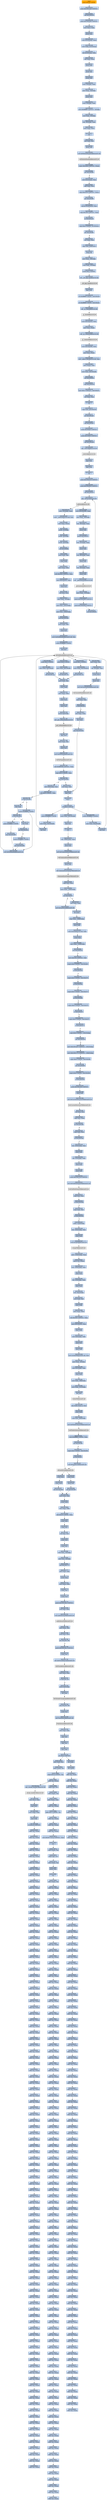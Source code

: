 digraph G {
node[shape=rectangle,style=filled,fillcolor=lightsteelblue,color=lightsteelblue]
bgcolor="transparent"
a0x010059c3pushl_0x28UINT8[label="start\npushl $0x28<UINT8>",color="lightgrey",fillcolor="orange"];
a0x010059c5pushl_0x10015a8UINT32[label="0x010059c5\npushl $0x10015a8<UINT32>"];
a0x010059cacall_0x01005c38[label="0x010059ca\ncall 0x01005c38"];
a0x01005c38pushl_0x1005c8aUINT32[label="0x01005c38\npushl $0x1005c8a<UINT32>"];
a0x01005c3dmovl_fs_0_eax[label="0x01005c3d\nmovl %fs:0, %eax"];
a0x01005c43pushl_eax[label="0x01005c43\npushl %eax"];
a0x01005c44movl_0x10esp__eax[label="0x01005c44\nmovl 0x10(%esp), %eax"];
a0x01005c48movl_ebp_0x10esp_[label="0x01005c48\nmovl %ebp, 0x10(%esp)"];
a0x01005c4cleal_0x10esp__ebp[label="0x01005c4c\nleal 0x10(%esp), %ebp"];
a0x01005c50subl_eax_esp[label="0x01005c50\nsubl %eax, %esp"];
a0x01005c52pushl_ebx[label="0x01005c52\npushl %ebx"];
a0x01005c53pushl_esi[label="0x01005c53\npushl %esi"];
a0x01005c54pushl_edi[label="0x01005c54\npushl %edi"];
a0x01005c55movl__8ebp__eax[label="0x01005c55\nmovl -8(%ebp), %eax"];
a0x01005c58movl_esp__24ebp_[label="0x01005c58\nmovl %esp, -24(%ebp)"];
a0x01005c5bpushl_eax[label="0x01005c5b\npushl %eax"];
a0x01005c5cmovl__4ebp__eax[label="0x01005c5c\nmovl -4(%ebp), %eax"];
a0x01005c5fmovl_0xffffffffUINT32__4ebp_[label="0x01005c5f\nmovl $0xffffffff<UINT32>, -4(%ebp)"];
a0x01005c66movl_eax__8ebp_[label="0x01005c66\nmovl %eax, -8(%ebp)"];
a0x01005c69leal__16ebp__eax[label="0x01005c69\nleal -16(%ebp), %eax"];
a0x01005c6cmovl_eax_fs_0[label="0x01005c6c\nmovl %eax, %fs:0"];
a0x01005c72ret[label="0x01005c72\nret"];
a0x010059cfxorl_edi_edi[label="0x010059cf\nxorl %edi, %edi"];
a0x010059d1pushl_edi[label="0x010059d1\npushl %edi"];
a0x010059d2call_GetModuleHandleA_kernel32_dll[label="0x010059d2\ncall GetModuleHandleA@kernel32.dll"];
GetModuleHandleA_kernel32_dll[label="GetModuleHandleA@kernel32.dll",color="lightgrey",fillcolor="lightgrey"];
a0x010059d8cmpw_0x5a4dUINT16_eax_[label="0x010059d8\ncmpw $0x5a4d<UINT16>, (%eax)"];
a0x010059ddjne_0x010059fe[label="0x010059dd\njne 0x010059fe"];
a0x010059dfmovl_0x3ceax__ecx[label="0x010059df\nmovl 0x3c(%eax), %ecx"];
a0x010059e2addl_eax_ecx[label="0x010059e2\naddl %eax, %ecx"];
a0x010059e4cmpl_0x4550UINT32_ecx_[label="0x010059e4\ncmpl $0x4550<UINT32>, (%ecx)"];
a0x010059eajne_0x010059fe[label="0x010059ea\njne 0x010059fe"];
a0x010059ecmovzwl_0x18ecx__eax[label="0x010059ec\nmovzwl 0x18(%ecx), %eax"];
a0x010059f0cmpl_0x10bUINT32_eax[label="0x010059f0\ncmpl $0x10b<UINT32>, %eax"];
a0x010059f5je_0x01005a16[label="0x010059f5\nje 0x01005a16"];
a0x01005a16cmpl_0xeUINT8_0x74ecx_[label="0x01005a16\ncmpl $0xe<UINT8>, 0x74(%ecx)"];
a0x01005a1ajbe_0x010059fe[label="0x01005a1a\njbe 0x010059fe"];
a0x01005a1cxorl_eax_eax[label="0x01005a1c\nxorl %eax, %eax"];
a0x01005a1ecmpl_edi_0xe8ecx_[label="0x01005a1e\ncmpl %edi, 0xe8(%ecx)"];
a0x01005a24setne_al[label="0x01005a24\nsetne %al"];
a0x01005a27movl_eax__28ebp_[label="0x01005a27\nmovl %eax, -28(%ebp)"];
a0x01005a2amovl_edi__4ebp_[label="0x01005a2a\nmovl %edi, -4(%ebp)"];
a0x01005a2dpushl_0x1UINT8[label="0x01005a2d\npushl $0x1<UINT8>"];
a0x01005a2fcall___set_app_type_msvcrt_dll[label="0x01005a2f\ncall __set_app_type@msvcrt.dll"];
a__set_app_type_msvcrt_dll[label="__set_app_type@msvcrt.dll",color="lightgrey",fillcolor="lightgrey"];
a0x01005a35popl_ecx[label="0x01005a35\npopl %ecx"];
a0x01005a36orl_0xffffffffUINT8_0x0100cdc8[label="0x01005a36\norl $0xffffffff<UINT8>, 0x0100cdc8"];
a0x01005a3dorl_0xffffffffUINT8_0x0100cdcc[label="0x01005a3d\norl $0xffffffff<UINT8>, 0x0100cdcc"];
a0x01005a44call___p__fmode_msvcrt_dll[label="0x01005a44\ncall __p__fmode@msvcrt.dll"];
a__p__fmode_msvcrt_dll[label="__p__fmode@msvcrt.dll",color="lightgrey",fillcolor="lightgrey"];
a0x01005a4amovl_0x0100c024_ecx[label="0x01005a4a\nmovl 0x0100c024, %ecx"];
a0x01005a50movl_ecx_eax_[label="0x01005a50\nmovl %ecx, (%eax)"];
a0x01005a52call___p__commode_msvcrt_dll[label="0x01005a52\ncall __p__commode@msvcrt.dll"];
a__p__commode_msvcrt_dll[label="__p__commode@msvcrt.dll",color="lightgrey",fillcolor="lightgrey"];
a0x01005a58movl_0x0100c084_ecx[label="0x01005a58\nmovl 0x0100c084, %ecx"];
a0x01005a5emovl_ecx_eax_[label="0x01005a5e\nmovl %ecx, (%eax)"];
a0x01005a60movl__adjust_fdiv_msvcrt_dll_eax[label="0x01005a60\nmovl _adjust_fdiv@msvcrt.dll, %eax"];
a0x01005a65movl_eax__eax[label="0x01005a65\nmovl (%eax), %eax"];
a0x01005a67movl_eax_0x0100cdd0[label="0x01005a67\nmovl %eax, 0x0100cdd0"];
a0x01005a6ccall_0x0100582e[label="0x01005a6c\ncall 0x0100582e"];
a0x0100582ejmp_0x01005e3d[label="0x0100582e\njmp 0x01005e3d"];
a0x01005e3dmovl_0x1UINT32_0x0100c07c[label="0x01005e3d\nmovl $0x1<UINT32>, 0x0100c07c"];
a0x01005e47xorl_eax_eax[label="0x01005e47\nxorl %eax, %eax"];
a0x01005e49ret[label="0x01005e49\nret"];
a0x01005a71cmpl_edi_0x0100c030[label="0x01005a71\ncmpl %edi, 0x0100c030"];
a0x01005a77jne_0x01005a85[label="0x01005a77\njne 0x01005a85"];
a0x01005a85call_0x01005e67[label="0x01005a85\ncall 0x01005e67"];
a0x01005e67pushl_0x30000UINT32[label="0x01005e67\npushl $0x30000<UINT32>"];
a0x01005e6cpushl_0x10000UINT32[label="0x01005e6c\npushl $0x10000<UINT32>"];
a0x01005e71call_0x01005e86[label="0x01005e71\ncall 0x01005e86"];
a0x01005e86jmp__controlfp_msvcrt_dll[label="0x01005e86\njmp _controlfp@msvcrt.dll"];
a_controlfp_msvcrt_dll[label="_controlfp@msvcrt.dll",color="lightgrey",fillcolor="lightgrey"];
a0x01005e76popl_ecx[label="0x01005e76\npopl %ecx"];
a0x01005e77popl_ecx[label="0x01005e77\npopl %ecx"];
a0x01005e78ret[label="0x01005e78\nret"];
a0x01005a8apushl_0x100c010UINT32[label="0x01005a8a\npushl $0x100c010<UINT32>"];
a0x01005a8fpushl_0x100c00cUINT32[label="0x01005a8f\npushl $0x100c00c<UINT32>"];
a0x01005a94call_0x01005e5c[label="0x01005a94\ncall 0x01005e5c"];
a0x01005e5cjmp__initterm_msvcrt_dll[label="0x01005e5c\njmp _initterm@msvcrt.dll"];
a_initterm_msvcrt_dll[label="_initterm@msvcrt.dll",color="lightgrey",fillcolor="lightgrey"];
a0x01005a99movl_0x0100c080_eax[label="0x01005a99\nmovl 0x0100c080, %eax"];
a0x01005a9emovl_eax__36ebp_[label="0x01005a9e\nmovl %eax, -36(%ebp)"];
a0x01005aa1leal__36ebp__eax[label="0x01005aa1\nleal -36(%ebp), %eax"];
a0x01005aa4pushl_eax[label="0x01005aa4\npushl %eax"];
a0x01005aa5pushl_0x0100c07c[label="0x01005aa5\npushl 0x0100c07c"];
a0x01005aableal__32ebp__eax[label="0x01005aab\nleal -32(%ebp), %eax"];
a0x01005aaepushl_eax[label="0x01005aae\npushl %eax"];
a0x01005aafleal__40ebp__eax[label="0x01005aaf\nleal -40(%ebp), %eax"];
a0x01005ab2pushl_eax[label="0x01005ab2\npushl %eax"];
a0x01005ab3leal__44ebp__eax[label="0x01005ab3\nleal -44(%ebp), %eax"];
a0x01005ab6pushl_eax[label="0x01005ab6\npushl %eax"];
a0x01005ab7call___getmainargs_msvcrt_dll[label="0x01005ab7\ncall __getmainargs@msvcrt.dll"];
a__getmainargs_msvcrt_dll[label="__getmainargs@msvcrt.dll",color="lightgrey",fillcolor="lightgrey"];
a0x01005abdmovl_eax__52ebp_[label="0x01005abd\nmovl %eax, -52(%ebp)"];
a0x01005ac0pushl_0x100c008UINT32[label="0x01005ac0\npushl $0x100c008<UINT32>"];
a0x01005ac5pushl_0x100c000UINT32[label="0x01005ac5\npushl $0x100c000<UINT32>"];
a0x01005acacall_0x01005e5c[label="0x01005aca\ncall 0x01005e5c"];
a0x01005acfmovl__32ebp__eax[label="0x01005acf\nmovl -32(%ebp), %eax"];
a0x01005ad2movl___initenv_msvcrt_dll_ecx[label="0x01005ad2\nmovl __initenv@msvcrt.dll, %ecx"];
a0x01005ad8movl_eax_ecx_[label="0x01005ad8\nmovl %eax, (%ecx)"];
a0x01005adapushl__32ebp_[label="0x01005ada\npushl -32(%ebp)"];
a0x01005addpushl__40ebp_[label="0x01005add\npushl -40(%ebp)"];
a0x01005ae0pushl__44ebp_[label="0x01005ae0\npushl -44(%ebp)"];
a0x01005ae3call_0x01004ffe[label="0x01005ae3\ncall 0x01004ffe"];
a0x01004ffemovl_edi_edi[label="0x01004ffe\nmovl %edi, %edi"];
a0x01005000pushl_ebp[label="0x01005000\npushl %ebp"];
a0x01005001movl_esp_ebp[label="0x01005001\nmovl %esp, %ebp"];
a0x01005003subl_0x444UINT32_esp[label="0x01005003\nsubl $0x444<UINT32>, %esp"];
a0x01005009movl_0x0100c02c_eax[label="0x01005009\nmovl 0x0100c02c, %eax"];
a0x0100500epushl_esi[label="0x0100500e\npushl %esi"];
a0x0100500fxorl_esi_esi[label="0x0100500f\nxorl %esi, %esi"];
a0x01005011movl_eax__4ebp_[label="0x01005011\nmovl %eax, -4(%ebp)"];
a0x01005014movl_esi__1052ebp_[label="0x01005014\nmovl %esi, -1052(%ebp)"];
a0x0100501amovl_esi__1064ebp_[label="0x0100501a\nmovl %esi, -1064(%ebp)"];
a0x01005020call_0x01001830[label="0x01005020\ncall 0x01001830"];
a0x01001830movl_edi_edi[label="0x01001830\nmovl %edi, %edi"];
a0x01001832pushl_esi[label="0x01001832\npushl %esi"];
a0x01001833movl_GetStdHandle_kernel32_dll_esi[label="0x01001833\nmovl GetStdHandle@kernel32.dll, %esi"];
a0x01001839pushl_0xfffffff6UINT8[label="0x01001839\npushl $0xfffffff6<UINT8>"];
a0x0100183bcall_esi[label="0x0100183b\ncall %esi"];
GetStdHandle_kernel32_dll[label="GetStdHandle@kernel32.dll",color="lightgrey",fillcolor="lightgrey"];
a0x0100183dpushl_0x0UINT8[label="0x0100183d\npushl $0x0<UINT8>"];
a0x0100183fmovl_eax_0x0100cdbc[label="0x0100183f\nmovl %eax, 0x0100cdbc"];
a0x01001844call_0x010017cc[label="0x01001844\ncall 0x010017cc"];
a0x010017ccmovl_edi_edi[label="0x010017cc\nmovl %edi, %edi"];
a0x010017cepushl_ebp[label="0x010017ce\npushl %ebp"];
a0x010017cfmovl_esp_ebp[label="0x010017cf\nmovl %esp, %ebp"];
a0x010017d1pushl_ecx[label="0x010017d1\npushl %ecx"];
a0x010017d2pushl_esi[label="0x010017d2\npushl %esi"];
a0x010017d3pushl_0x8ebp_[label="0x010017d3\npushl 0x8(%ebp)"];
a0x010017d6call__get_osfhandle_msvcrt_dll[label="0x010017d6\ncall _get_osfhandle@msvcrt.dll"];
a_get_osfhandle_msvcrt_dll[label="_get_osfhandle@msvcrt.dll",color="lightgrey",fillcolor="lightgrey"];
a0x010017dcpopl_ecx[label="0x010017dc\npopl %ecx"];
a0x010017ddmovl_eax_esi[label="0x010017dd\nmovl %eax, %esi"];
a0x010017dfpushl_esi[label="0x010017df\npushl %esi"];
a0x010017e0call_GetFileType_kernel32_dll[label="0x010017e0\ncall GetFileType@kernel32.dll"];
GetFileType_kernel32_dll[label="GetFileType@kernel32.dll",color="lightgrey",fillcolor="lightgrey"];
a0x010017e6andl_0xffff7fffUINT32_eax[label="0x010017e6\nandl $0xffff7fff<UINT32>, %eax"];
a0x010017ebcmpl_0x2UINT8_eax[label="0x010017eb\ncmpl $0x2<UINT8>, %eax"];
a0x010017eejne_0x01001824[label="0x010017ee\njne 0x01001824"];
a0x010017f0movl_0x8ebp__eax[label="0x010017f0\nmovl 0x8(%ebp), %eax"];
a0x01001824xorl_eax_eax[label="0x01001824\nxorl %eax, %eax"];
a0x01001826popl_esi[label="0x01001826\npopl %esi"];
a0x01001827leave_[label="0x01001827\nleave "];
a0x01001828ret_0x4UINT16[label="0x01001828\nret $0x4<UINT16>"];
a0x01001849pushl_0xfffffff5UINT8[label="0x01001849\npushl $0xfffffff5<UINT8>"];
a0x0100184bmovl_eax_0x0100cdb8[label="0x0100184b\nmovl %eax, 0x0100cdb8"];
a0x01001850call_esi[label="0x01001850\ncall %esi"];
a0x01001852pushl_0x1UINT8[label="0x01001852\npushl $0x1<UINT8>"];
a0x01001854movl_eax_0x0100cdc4[label="0x01001854\nmovl %eax, 0x0100cdc4"];
a0x01001859call_0x010017cc[label="0x01001859\ncall 0x010017cc"];
a0x0100185epushl_0xfffffff4UINT8[label="0x0100185e\npushl $0xfffffff4<UINT8>"];
a0x01001860movl_eax_0x0100cdb4[label="0x01001860\nmovl %eax, 0x0100cdb4"];
a0x01001865call_esi[label="0x01001865\ncall %esi"];
a0x01001867pushl_0x2UINT8[label="0x01001867\npushl $0x2<UINT8>"];
a0x01001869movl_eax_0x0100cdc0[label="0x01001869\nmovl %eax, 0x0100cdc0"];
a0x0100186ecall_0x010017cc[label="0x0100186e\ncall 0x010017cc"];
a0x01001873movl_eax_0x0100cdb0[label="0x01001873\nmovl %eax, 0x0100cdb0"];
a0x01001878popl_esi[label="0x01001878\npopl %esi"];
a0x01001879ret[label="0x01001879\nret"];
a0x01005025leal__1068ebp__eax[label="0x01005025\nleal -1068(%ebp), %eax"];
a0x0100502bpushl_eax[label="0x0100502b\npushl %eax"];
a0x0100502ccall_GetCommandLineW_kernel32_dll[label="0x0100502c\ncall GetCommandLineW@kernel32.dll"];
GetCommandLineW_kernel32_dll[label="GetCommandLineW@kernel32.dll",color="lightgrey",fillcolor="lightgrey"];
a0x01005032pushl_eax[label="0x01005032\npushl %eax"];
a0x01005033call_CommandLineToArgvW_shell32_dll[label="0x01005033\ncall CommandLineToArgvW@shell32.dll"];
CommandLineToArgvW_shell32_dll[label="CommandLineToArgvW@shell32.dll",color="lightgrey",fillcolor="lightgrey"];
a0x01005039cmpl_esi_eax[label="0x01005039\ncmpl %esi, %eax"];
a0x0100503bmovl_eax__1060ebp_[label="0x0100503b\nmovl %eax, -1060(%ebp)"];
a0x01005041jne_0x01005057[label="0x01005041\njne 0x01005057"];
a0x01005043call_GetLastError_kernel32_dll[label="0x01005043\ncall GetLastError@kernel32.dll"];
a0x01005057xorl_eax_eax[label="0x01005057\nxorl %eax, %eax"];
a0x01005059incl_eax[label="0x01005059\nincl %eax"];
a0x0100505acmpl_eax__1068ebp_[label="0x0100505a\ncmpl %eax, -1068(%ebp)"];
a0x01005060pushl_ebx[label="0x01005060\npushl %ebx"];
a0x01005061movl_wcschr_msvcrt_dll_ebx[label="0x01005061\nmovl wcschr@msvcrt.dll, %ebx"];
a0x01005067pushl_edi[label="0x01005067\npushl %edi"];
a0x01005068movl_eax__1048ebp_[label="0x01005068\nmovl %eax, -1048(%ebp)"];
a0x0100506ejbe_0x010052f1[label="0x0100506e\njbe 0x010052f1"];
a0x010052f1movl_0x104UINT32_edi[label="0x010052f1\nmovl $0x104<UINT32>, %edi"];
a0x010052f6cmpb_0x0UINT8_0x0100c06f[label="0x010052f6\ncmpb $0x0<UINT8>, 0x0100c06f"];
a0x010052fdje_0x010053d3[label="0x010052fd\nje 0x010053d3"];
a0x010053d3cmpb_0x0UINT8_0x0100c070[label="0x010053d3\ncmpb $0x0<UINT8>, 0x0100c070"];
a0x010053daje_0x010053ee[label="0x010053da\nje 0x010053ee"];
a0x010053eecmpb_0x0UINT8_0x0100c073[label="0x010053ee\ncmpb $0x0<UINT8>, 0x0100c073"];
a0x010053f5je_0x01005406[label="0x010053f5\nje 0x01005406"];
a0x01005406cmpb_0x0UINT8_0x0100c074[label="0x01005406\ncmpb $0x0<UINT8>, 0x0100c074"];
a0x0100540dje_0x01005424[label="0x0100540d\nje 0x01005424"];
a0x01005424cmpb_0x0UINT8_0x0100c072[label="0x01005424\ncmpb $0x0<UINT8>, 0x0100c072"];
a0x0100542bje_0x01005527[label="0x0100542b\nje 0x01005527"];
a0x01005527cmpl_0x0UINT8__1052ebp_[label="0x01005527\ncmpl $0x0<UINT8>, -1052(%ebp)"];
a0x0100552ejne_0x01005544[label="0x0100552e\njne 0x01005544"];
a0x01005530movl_0x1001ed7UINT32__1052ebp_[label="0x01005530\nmovl $0x1001ed7<UINT32>, -1052(%ebp)"];
a0x0100553amovl_0x1002171UINT32__1064ebp_[label="0x0100553a\nmovl $0x1002171<UINT32>, -1064(%ebp)"];
a0x01005544cmpb_0x0UINT8_0x0100c06a[label="0x01005544\ncmpb $0x0<UINT8>, 0x0100c06a"];
a0x0100554bjne_0x01005608[label="0x0100554b\njne 0x01005608"];
a0x01005551cmpb_0x0UINT8_0x0100c068[label="0x01005551\ncmpb $0x0<UINT8>, 0x0100c068"];
a0x01005558je_0x01005593[label="0x01005558\nje 0x01005593"];
a0x01005593pushl_0x100c240UINT32[label="0x01005593\npushl $0x100c240<UINT32>"];
a0x01005598pushl_edi[label="0x01005598\npushl %edi"];
a0x01005599call_GetCurrentDirectoryW_kernel32_dll[label="0x01005599\ncall GetCurrentDirectoryW@kernel32.dll"];
GetCurrentDirectoryW_kernel32_dll[label="GetCurrentDirectoryW@kernel32.dll",color="lightgrey",fillcolor="lightgrey"];
a0x0100559fxorl_esi_esi[label="0x0100559f\nxorl %esi, %esi"];
a0x010055a1cmpl_esi_eax[label="0x010055a1\ncmpl %esi, %eax"];
a0x010055a3je_0x01005586[label="0x010055a3\nje 0x01005586"];
a0x010055a5cmpl_edi_eax[label="0x010055a5\ncmpl %edi, %eax"];
a0x010055a7jb_0x010055ad[label="0x010055a7\njb 0x010055ad"];
a0x010055adleal__1056ebp__eax[label="0x010055ad\nleal -1056(%ebp), %eax"];
a0x010055b3pushl_eax[label="0x010055b3\npushl %eax"];
a0x010055b4leal__524ebp__eax[label="0x010055b4\nleal -524(%ebp), %eax"];
a0x010055bapushl_eax[label="0x010055ba\npushl %eax"];
a0x010055bbpushl_edi[label="0x010055bb\npushl %edi"];
a0x010055bcpushl_0x1001314UINT32[label="0x010055bc\npushl $0x1001314<UINT32>"];
a0x010055c1call_GetFullPathNameW_kernel32_dll[label="0x010055c1\ncall GetFullPathNameW@kernel32.dll"];
GetFullPathNameW_kernel32_dll[label="GetFullPathNameW@kernel32.dll",color="lightgrey",fillcolor="lightgrey"];
a0x010055c7cmpl_esi_eax[label="0x010055c7\ncmpl %esi, %eax"];
a0x010055c9je_0x01005586[label="0x010055c9\nje 0x01005586"];
a0x010055cbcmpl_edi_eax[label="0x010055cb\ncmpl %edi, %eax"];
a0x010055cdjb_0x010055d3[label="0x010055cd\njb 0x010055d3"];
a0x010055d3pushl__1056ebp_[label="0x010055d3\npushl -1056(%ebp)"];
a0x010055d9leal__1044ebp__eax[label="0x010055d9\nleal -1044(%ebp), %eax"];
a0x010055dfpushl_eax[label="0x010055df\npushl %eax"];
a0x010055e0call_lstrcpyW_kernel32_dll[label="0x010055e0\ncall lstrcpyW@kernel32.dll"];
lstrcpyW_kernel32_dll[label="lstrcpyW@kernel32.dll",color="lightgrey",fillcolor="lightgrey"];
a0x010055e6movl__1056ebp__eax[label="0x010055e6\nmovl -1056(%ebp), %eax"];
a0x010055ecmovw_si_eax_[label="0x010055ec\nmovw %si, (%eax)"];
a0x010055efleal__1044ebp__eax[label="0x010055ef\nleal -1044(%ebp), %eax"];
a0x010055f5pushl_eax[label="0x010055f5\npushl %eax"];
a0x010055f6leal__524ebp__eax[label="0x010055f6\nleal -524(%ebp), %eax"];
a0x010055fcpushl_eax[label="0x010055fc\npushl %eax"];
a0x010055fdcall__1052ebp_[label="0x010055fd\ncall -1052(%ebp)"];
a0x01001ed7movl_edi_edi[label="0x01001ed7\nmovl %edi, %edi"];
a0x01001ed9pushl_ebp[label="0x01001ed9\npushl %ebp"];
a0x01001edamovl_esp_ebp[label="0x01001eda\nmovl %esp, %ebp"];
a0x01001edcsubl_0x264UINT32_esp[label="0x01001edc\nsubl $0x264<UINT32>, %esp"];
a0x01001ee2movl_0x0100c02c_eax[label="0x01001ee2\nmovl 0x0100c02c, %eax"];
a0x01001ee7pushl_ebx[label="0x01001ee7\npushl %ebx"];
a0x01001ee8movl_0x8ebp__ebx[label="0x01001ee8\nmovl 0x8(%ebp), %ebx"];
a0x01001eebpushl_esi[label="0x01001eeb\npushl %esi"];
a0x01001eecpushl_edi[label="0x01001eec\npushl %edi"];
a0x01001eedmovl_lstrlenW_kernel32_dll_edi[label="0x01001eed\nmovl lstrlenW@kernel32.dll, %edi"];
a0x01001ef3movl_eax__4ebp_[label="0x01001ef3\nmovl %eax, -4(%ebp)"];
a0x01001ef6movl_0xcebp__eax[label="0x01001ef6\nmovl 0xc(%ebp), %eax"];
a0x01001ef9pushl_ebx[label="0x01001ef9\npushl %ebx"];
a0x01001efamovl_ebx__608ebp_[label="0x01001efa\nmovl %ebx, -608(%ebp)"];
a0x01001f00movl_eax__612ebp_[label="0x01001f00\nmovl %eax, -612(%ebp)"];
a0x01001f06call_edi[label="0x01001f06\ncall %edi"];
lstrlenW_kernel32_dll[label="lstrlenW@kernel32.dll",color="lightgrey",fillcolor="lightgrey"];
a0x01001f08leal_ebxeax2__esi[label="0x01001f08\nleal (%ebx,%eax,2), %esi"];
a0x01001f0bpushl_ebx[label="0x01001f0b\npushl %ebx"];
a0x01001f0cmovl_esi__604ebp_[label="0x01001f0c\nmovl %esi, -604(%ebp)"];
a0x01001f12call_GetFileAttributesW_kernel32_dll[label="0x01001f12\ncall GetFileAttributesW@kernel32.dll"];
GetFileAttributesW_kernel32_dll[label="GetFileAttributesW@kernel32.dll",color="lightgrey",fillcolor="lightgrey"];
a0x01001f18cmpl_0xffffffffUINT8_eax[label="0x01001f18\ncmpl $0xffffffff<UINT8>, %eax"];
a0x01001f1bjne_0x01001f4e[label="0x01001f1b\njne 0x01001f4e"];
a0x01001f1dcmpb_0x0UINT8_0x0100c06c[label="0x01001f1d\ncmpb $0x0<UINT8>, 0x0100c06c"];
a0x01001f24je_0x01001f2f[label="0x01001f24\nje 0x01001f2f"];
a0x01001f2fcall_GetLastError_kernel32_dll[label="0x01001f2f\ncall GetLastError@kernel32.dll"];
GetLastError_kernel32_dll[label="GetLastError@kernel32.dll",color="lightgrey",fillcolor="lightgrey"];
a0x01001f35pushl_eax[label="0x01001f35\npushl %eax"];
a0x01001f36pushl_ebx[label="0x01001f36\npushl %ebx"];
a0x01001f37call_0x010019e8[label="0x01001f37\ncall 0x010019e8"];
a0x010019e8movl_edi_edi[label="0x010019e8\nmovl %edi, %edi"];
a0x010019eapushl_ebp[label="0x010019ea\npushl %ebp"];
a0x010019ebmovl_esp_ebp[label="0x010019eb\nmovl %esp, %ebp"];
a0x010019edsubl_0x20UINT8_esp[label="0x010019ed\nsubl $0x20<UINT8>, %esp"];
a0x010019f0pushl_ebx[label="0x010019f0\npushl %ebx"];
a0x010019f1pushl_esi[label="0x010019f1\npushl %esi"];
a0x010019f2xorl_esi_esi[label="0x010019f2\nxorl %esi, %esi"];
a0x010019f4pushl_edi[label="0x010019f4\npushl %edi"];
a0x010019f5pushl_esi[label="0x010019f5\npushl %esi"];
a0x010019f6movl_esi__16ebp_[label="0x010019f6\nmovl %esi, -16(%ebp)"];
a0x010019f9movl_esi__8ebp_[label="0x010019f9\nmovl %esi, -8(%ebp)"];
a0x010019fccall_0x01001777[label="0x010019fc\ncall 0x01001777"];
a0x01001777movl_edi_edi[label="0x01001777\nmovl %edi, %edi"];
a0x01001779pushl_ebp[label="0x01001779\npushl %ebp"];
a0x0100177amovl_esp_ebp[label="0x0100177a\nmovl %esp, %ebp"];
a0x0100177cpushl_esi[label="0x0100177c\npushl %esi"];
a0x0100177dpushl_edi[label="0x0100177d\npushl %edi"];
a0x0100177epushl_0x10012d0UINT32[label="0x0100177e\npushl $0x10012d0<UINT32>"];
a0x01001783xorl_edi_edi[label="0x01001783\nxorl %edi, %edi"];
a0x01001785call_LoadLibraryW_kernel32_dll[label="0x01001785\ncall LoadLibraryW@kernel32.dll"];
LoadLibraryW_kernel32_dll[label="LoadLibraryW@kernel32.dll",color="lightgrey",fillcolor="lightgrey"];
a0x0100178bmovl_eax_esi[label="0x0100178b\nmovl %eax, %esi"];
a0x0100178dtestl_esi_esi[label="0x0100178d\ntestl %esi, %esi"];
a0x0100178fjne_0x01001799[label="0x0100178f\njne 0x01001799"];
a0x01001799pushl_0x10012bcUINT32[label="0x01001799\npushl $0x10012bc<UINT32>"];
a0x0100179epushl_esi[label="0x0100179e\npushl %esi"];
a0x0100179fcall_GetProcAddress_kernel32_dll[label="0x0100179f\ncall GetProcAddress@kernel32.dll"];
GetProcAddress_kernel32_dll[label="GetProcAddress@kernel32.dll",color="lightgrey",fillcolor="lightgrey"];
a0x010017a5testl_eax_eax[label="0x010017a5\ntestl %eax, %eax"];
a0x010017a7je_0x010017b0[label="0x010017a7\nje 0x010017b0"];
a0x010017a9pushl_0x8ebp_[label="0x010017a9\npushl 0x8(%ebp)"];
a0x010017accall_eax[label="0x010017ac\ncall %eax"];
SetThreadUILanguage_kernel32_dll[label="SetThreadUILanguage@kernel32.dll",color="lightgrey",fillcolor="lightgrey"];
a0x010017aejmp_0x010017b8[label="0x010017ae\njmp 0x010017b8"];
a0x010017b8pushl_esi[label="0x010017b8\npushl %esi"];
a0x010017b9call_FreeLibrary_kernel32_dll[label="0x010017b9\ncall FreeLibrary@kernel32.dll"];
FreeLibrary_kernel32_dll[label="FreeLibrary@kernel32.dll",color="lightgrey",fillcolor="lightgrey"];
a0x010017bfmovl_edi_eax[label="0x010017bf\nmovl %edi, %eax"];
a0x010017c1popl_edi[label="0x010017c1\npopl %edi"];
a0x010017c2popl_esi[label="0x010017c2\npopl %esi"];
a0x010017c3popl_ebp[label="0x010017c3\npopl %ebp"];
a0x010017c4ret_0x4UINT16[label="0x010017c4\nret $0x4<UINT16>"];
a0x0012f85cfdivr_st0_st2[label="0x0012f85c\nfdivr %st0, %st2"];
a0x0012f85eadcb_eax__al[label="0x0012f85e\nadcb (%eax), %al"];
a0x0012f860cmpb_0x1fUINT8_al[label="0x0012f860\ncmpb $0x1f<UINT8>, %al"];
a0x0012f862addb_al_ecx_[label="0x0012f862\naddb %al, (%ecx)"];
a0x01005c8ajmp__except_handler3_msvcrt_dll[label="0x01005c8a\njmp _except_handler3@msvcrt.dll"];
a_except_handler3_msvcrt_dll[label="_except_handler3@msvcrt.dll",color="lightgrey",fillcolor="lightgrey"];
a0x7c9032a8movl_fs_0_esp[label="0x7c9032a8\nmovl %fs:0, %esp"];
a0x7c9032afpopl_fs_0[label="0x7c9032af\npopl %fs:0"];
a0x7c9032b6movl_ebp_esp[label="0x7c9032b6\nmovl %ebp, %esp"];
a0x7c9032b8popl_ebp[label="0x7c9032b8\npopl %ebp"];
a0x7c9032b9ret_0x14UINT16[label="0x7c9032b9\nret $0x14<UINT16>"];
a0x00000000addb_al_eax_[label="0x00000000\naddb %al, (%eax)"];
a0x00000002addb_al_eax_[label="0x00000002\naddb %al, (%eax)"];
a0x00000004addb_al_eax_[label="0x00000004\naddb %al, (%eax)"];
a0x00000006addb_al_eax_[label="0x00000006\naddb %al, (%eax)"];
a0x00000008addb_al_eax_[label="0x00000008\naddb %al, (%eax)"];
a0x0000000aaddb_al_eax_[label="0x0000000a\naddb %al, (%eax)"];
a0x0000000caddb_al_eax_[label="0x0000000c\naddb %al, (%eax)"];
a0x0000000eaddb_al_eax_[label="0x0000000e\naddb %al, (%eax)"];
a0x00000010addb_al_eax_[label="0x00000010\naddb %al, (%eax)"];
a0x00000012addb_al_eax_[label="0x00000012\naddb %al, (%eax)"];
a0x00000014addb_al_eax_[label="0x00000014\naddb %al, (%eax)"];
a0x00000016addb_al_eax_[label="0x00000016\naddb %al, (%eax)"];
a0x00000018addb_al_eax_[label="0x00000018\naddb %al, (%eax)"];
a0x0000001aaddb_al_eax_[label="0x0000001a\naddb %al, (%eax)"];
a0x0000001caddb_al_eax_[label="0x0000001c\naddb %al, (%eax)"];
a0x0000001eaddb_al_eax_[label="0x0000001e\naddb %al, (%eax)"];
a0x00000020addb_al_eax_[label="0x00000020\naddb %al, (%eax)"];
a0x00000022addb_al_eax_[label="0x00000022\naddb %al, (%eax)"];
a0x00000024addb_al_eax_[label="0x00000024\naddb %al, (%eax)"];
a0x00000026addb_al_eax_[label="0x00000026\naddb %al, (%eax)"];
a0x00000028addb_al_eax_[label="0x00000028\naddb %al, (%eax)"];
a0x0000002aaddb_al_eax_[label="0x0000002a\naddb %al, (%eax)"];
a0x0000002caddb_al_eax_[label="0x0000002c\naddb %al, (%eax)"];
a0x0000002eaddb_al_eax_[label="0x0000002e\naddb %al, (%eax)"];
a0x00000030addb_al_eax_[label="0x00000030\naddb %al, (%eax)"];
a0x00000032addb_al_eax_[label="0x00000032\naddb %al, (%eax)"];
a0x00000034addb_al_eax_[label="0x00000034\naddb %al, (%eax)"];
a0x00000036addb_al_eax_[label="0x00000036\naddb %al, (%eax)"];
a0x00000038addb_al_eax_[label="0x00000038\naddb %al, (%eax)"];
a0x0000003aaddb_al_eax_[label="0x0000003a\naddb %al, (%eax)"];
a0x0000003caddb_al_eax_[label="0x0000003c\naddb %al, (%eax)"];
a0x0000003eaddb_al_eax_[label="0x0000003e\naddb %al, (%eax)"];
a0x00000040addb_al_eax_[label="0x00000040\naddb %al, (%eax)"];
a0x00000042addb_al_eax_[label="0x00000042\naddb %al, (%eax)"];
a0x00000044addb_al_eax_[label="0x00000044\naddb %al, (%eax)"];
a0x00000046addb_al_eax_[label="0x00000046\naddb %al, (%eax)"];
a0x00000048addb_al_eax_[label="0x00000048\naddb %al, (%eax)"];
a0x0000004aaddb_al_eax_[label="0x0000004a\naddb %al, (%eax)"];
a0x0000004caddb_al_eax_[label="0x0000004c\naddb %al, (%eax)"];
a0x0000004eaddb_al_eax_[label="0x0000004e\naddb %al, (%eax)"];
a0x00000050addb_al_eax_[label="0x00000050\naddb %al, (%eax)"];
a0x00000052addb_al_eax_[label="0x00000052\naddb %al, (%eax)"];
a0x00000054addb_al_eax_[label="0x00000054\naddb %al, (%eax)"];
a0x00000056addb_al_eax_[label="0x00000056\naddb %al, (%eax)"];
a0x00000058addb_al_eax_[label="0x00000058\naddb %al, (%eax)"];
a0x0000005aaddb_al_eax_[label="0x0000005a\naddb %al, (%eax)"];
a0x0000005caddb_al_eax_[label="0x0000005c\naddb %al, (%eax)"];
a0x0000005eaddb_al_eax_[label="0x0000005e\naddb %al, (%eax)"];
a0x00000060addb_al_eax_[label="0x00000060\naddb %al, (%eax)"];
a0x00000062addb_al_eax_[label="0x00000062\naddb %al, (%eax)"];
a0x00000064addb_al_eax_[label="0x00000064\naddb %al, (%eax)"];
a0x00000066addb_al_eax_[label="0x00000066\naddb %al, (%eax)"];
a0x00000068addb_al_eax_[label="0x00000068\naddb %al, (%eax)"];
a0x0000006aaddb_al_eax_[label="0x0000006a\naddb %al, (%eax)"];
a0x0000006caddb_al_eax_[label="0x0000006c\naddb %al, (%eax)"];
a0x0000006eaddb_al_eax_[label="0x0000006e\naddb %al, (%eax)"];
a0x00000070addb_al_eax_[label="0x00000070\naddb %al, (%eax)"];
a0x00000072addb_al_eax_[label="0x00000072\naddb %al, (%eax)"];
a0x00000074addb_al_eax_[label="0x00000074\naddb %al, (%eax)"];
a0x00000076addb_al_eax_[label="0x00000076\naddb %al, (%eax)"];
a0x00000078addb_al_eax_[label="0x00000078\naddb %al, (%eax)"];
a0x0000007aaddb_al_eax_[label="0x0000007a\naddb %al, (%eax)"];
a0x0000007caddb_al_eax_[label="0x0000007c\naddb %al, (%eax)"];
a0x0000007eaddb_al_eax_[label="0x0000007e\naddb %al, (%eax)"];
a0x00000080addb_al_eax_[label="0x00000080\naddb %al, (%eax)"];
a0x00000082addb_al_eax_[label="0x00000082\naddb %al, (%eax)"];
a0x00000084addb_al_eax_[label="0x00000084\naddb %al, (%eax)"];
a0x00000086addb_al_eax_[label="0x00000086\naddb %al, (%eax)"];
a0x00000088addb_al_eax_[label="0x00000088\naddb %al, (%eax)"];
a0x0000008aaddb_al_eax_[label="0x0000008a\naddb %al, (%eax)"];
a0x0000008caddb_al_eax_[label="0x0000008c\naddb %al, (%eax)"];
a0x0000008eaddb_al_eax_[label="0x0000008e\naddb %al, (%eax)"];
a0x00000090addb_al_eax_[label="0x00000090\naddb %al, (%eax)"];
a0x00000092addb_al_eax_[label="0x00000092\naddb %al, (%eax)"];
a0x00000094addb_al_eax_[label="0x00000094\naddb %al, (%eax)"];
a0x00000096addb_al_eax_[label="0x00000096\naddb %al, (%eax)"];
a0x00000098addb_al_eax_[label="0x00000098\naddb %al, (%eax)"];
a0x0000009aaddb_al_eax_[label="0x0000009a\naddb %al, (%eax)"];
a0x0000009caddb_al_eax_[label="0x0000009c\naddb %al, (%eax)"];
a0x0000009eaddb_al_eax_[label="0x0000009e\naddb %al, (%eax)"];
a0x000000a0addb_al_eax_[label="0x000000a0\naddb %al, (%eax)"];
a0x000000a2addb_al_eax_[label="0x000000a2\naddb %al, (%eax)"];
a0x000000a4addb_al_eax_[label="0x000000a4\naddb %al, (%eax)"];
a0x000000a6addb_al_eax_[label="0x000000a6\naddb %al, (%eax)"];
a0x000000a8addb_al_eax_[label="0x000000a8\naddb %al, (%eax)"];
a0x000000aaaddb_al_eax_[label="0x000000aa\naddb %al, (%eax)"];
a0x000000acaddb_al_eax_[label="0x000000ac\naddb %al, (%eax)"];
a0x000000aeaddb_al_eax_[label="0x000000ae\naddb %al, (%eax)"];
a0x000000b0addb_al_eax_[label="0x000000b0\naddb %al, (%eax)"];
a0x000000b2addb_al_eax_[label="0x000000b2\naddb %al, (%eax)"];
a0x000000b4addb_al_eax_[label="0x000000b4\naddb %al, (%eax)"];
a0x000000b6addb_al_eax_[label="0x000000b6\naddb %al, (%eax)"];
a0x000000b8addb_al_eax_[label="0x000000b8\naddb %al, (%eax)"];
a0x000000baaddb_al_eax_[label="0x000000ba\naddb %al, (%eax)"];
a0x000000bcaddb_al_eax_[label="0x000000bc\naddb %al, (%eax)"];
a0x000000beaddb_al_eax_[label="0x000000be\naddb %al, (%eax)"];
a0x000000c0addb_al_eax_[label="0x000000c0\naddb %al, (%eax)"];
a0x000000c2addb_al_eax_[label="0x000000c2\naddb %al, (%eax)"];
a0x000000c4addb_al_eax_[label="0x000000c4\naddb %al, (%eax)"];
a0x000000c6addb_al_eax_[label="0x000000c6\naddb %al, (%eax)"];
a0x000000c8addb_al_eax_[label="0x000000c8\naddb %al, (%eax)"];
a0x000000caaddb_al_eax_[label="0x000000ca\naddb %al, (%eax)"];
a0x01005049pushl_eax[label="0x01005049\npushl %eax"];
a0x0100504apushl_esi[label="0x0100504a\npushl %esi"];
a0x0100504bcall_0x010019e8[label="0x0100504b\ncall 0x010019e8"];
a0x0012fae4incl_esp[label="0x0012fae4\nincl %esp"];
a0x0012fae5call_edx_[label="0x0012fae5\ncall (%edx)"];
a0x24a48dc3addb_al_eax_[label="0x24a48dc3\naddb %al, (%eax)"];
a0x24a48dc5addb_al_eax_[label="0x24a48dc5\naddb %al, (%eax)"];
a0x24a48dc7addb_al_eax_[label="0x24a48dc7\naddb %al, (%eax)"];
a0x24a48dc9addb_al_eax_[label="0x24a48dc9\naddb %al, (%eax)"];
a0x24a48dcbaddb_al_eax_[label="0x24a48dcb\naddb %al, (%eax)"];
a0x24a48dcdaddb_al_eax_[label="0x24a48dcd\naddb %al, (%eax)"];
a0x24a48dcfaddb_al_eax_[label="0x24a48dcf\naddb %al, (%eax)"];
a0x24a48dd1addb_al_eax_[label="0x24a48dd1\naddb %al, (%eax)"];
a0x24a48dd3addb_al_eax_[label="0x24a48dd3\naddb %al, (%eax)"];
a0x24a48dd5addb_al_eax_[label="0x24a48dd5\naddb %al, (%eax)"];
a0x24a48dd7addb_al_eax_[label="0x24a48dd7\naddb %al, (%eax)"];
a0x24a48dd9addb_al_eax_[label="0x24a48dd9\naddb %al, (%eax)"];
a0x24a48ddbaddb_al_eax_[label="0x24a48ddb\naddb %al, (%eax)"];
a0x24a48dddaddb_al_eax_[label="0x24a48ddd\naddb %al, (%eax)"];
a0x24a48ddfaddb_al_eax_[label="0x24a48ddf\naddb %al, (%eax)"];
a0x24a48de1addb_al_eax_[label="0x24a48de1\naddb %al, (%eax)"];
a0x24a48de3addb_al_eax_[label="0x24a48de3\naddb %al, (%eax)"];
a0x24a48de5addb_al_eax_[label="0x24a48de5\naddb %al, (%eax)"];
a0x24a48de7addb_al_eax_[label="0x24a48de7\naddb %al, (%eax)"];
a0x24a48de9addb_al_eax_[label="0x24a48de9\naddb %al, (%eax)"];
a0x24a48debaddb_al_eax_[label="0x24a48deb\naddb %al, (%eax)"];
a0x24a48dedaddb_al_eax_[label="0x24a48ded\naddb %al, (%eax)"];
a0x24a48defaddb_al_eax_[label="0x24a48def\naddb %al, (%eax)"];
a0x24a48df1addb_al_eax_[label="0x24a48df1\naddb %al, (%eax)"];
a0x24a48df3addb_al_eax_[label="0x24a48df3\naddb %al, (%eax)"];
a0x24a48df5addb_al_eax_[label="0x24a48df5\naddb %al, (%eax)"];
a0x24a48df7addb_al_eax_[label="0x24a48df7\naddb %al, (%eax)"];
a0x24a48df9addb_al_eax_[label="0x24a48df9\naddb %al, (%eax)"];
a0x24a48dfbaddb_al_eax_[label="0x24a48dfb\naddb %al, (%eax)"];
a0x24a48dfdaddb_al_eax_[label="0x24a48dfd\naddb %al, (%eax)"];
a0x24a48dffaddb_al_eax_[label="0x24a48dff\naddb %al, (%eax)"];
a0x24a48e01addb_al_eax_[label="0x24a48e01\naddb %al, (%eax)"];
a0x24a48e03addb_al_eax_[label="0x24a48e03\naddb %al, (%eax)"];
a0x24a48e05addb_al_eax_[label="0x24a48e05\naddb %al, (%eax)"];
a0x24a48e07addb_al_eax_[label="0x24a48e07\naddb %al, (%eax)"];
a0x24a48e09addb_al_eax_[label="0x24a48e09\naddb %al, (%eax)"];
a0x24a48e0baddb_al_eax_[label="0x24a48e0b\naddb %al, (%eax)"];
a0x24a48e0daddb_al_eax_[label="0x24a48e0d\naddb %al, (%eax)"];
a0x24a48e0faddb_al_eax_[label="0x24a48e0f\naddb %al, (%eax)"];
a0x24a48e11addb_al_eax_[label="0x24a48e11\naddb %al, (%eax)"];
a0x24a48e13addb_al_eax_[label="0x24a48e13\naddb %al, (%eax)"];
a0x24a48e15addb_al_eax_[label="0x24a48e15\naddb %al, (%eax)"];
a0x24a48e17addb_al_eax_[label="0x24a48e17\naddb %al, (%eax)"];
a0x24a48e19addb_al_eax_[label="0x24a48e19\naddb %al, (%eax)"];
a0x24a48e1baddb_al_eax_[label="0x24a48e1b\naddb %al, (%eax)"];
a0x24a48e1daddb_al_eax_[label="0x24a48e1d\naddb %al, (%eax)"];
a0x24a48e1faddb_al_eax_[label="0x24a48e1f\naddb %al, (%eax)"];
a0x24a48e21addb_al_eax_[label="0x24a48e21\naddb %al, (%eax)"];
a0x24a48e23addb_al_eax_[label="0x24a48e23\naddb %al, (%eax)"];
a0x24a48e25addb_al_eax_[label="0x24a48e25\naddb %al, (%eax)"];
a0x24a48e27addb_al_eax_[label="0x24a48e27\naddb %al, (%eax)"];
a0x24a48e29addb_al_eax_[label="0x24a48e29\naddb %al, (%eax)"];
a0x24a48e2baddb_al_eax_[label="0x24a48e2b\naddb %al, (%eax)"];
a0x24a48e2daddb_al_eax_[label="0x24a48e2d\naddb %al, (%eax)"];
a0x24a48e2faddb_al_eax_[label="0x24a48e2f\naddb %al, (%eax)"];
a0x24a48e31addb_al_eax_[label="0x24a48e31\naddb %al, (%eax)"];
a0x24a48e33addb_al_eax_[label="0x24a48e33\naddb %al, (%eax)"];
a0x24a48e35addb_al_eax_[label="0x24a48e35\naddb %al, (%eax)"];
a0x24a48e37addb_al_eax_[label="0x24a48e37\naddb %al, (%eax)"];
a0x24a48e39addb_al_eax_[label="0x24a48e39\naddb %al, (%eax)"];
a0x24a48e3baddb_al_eax_[label="0x24a48e3b\naddb %al, (%eax)"];
a0x24a48e3daddb_al_eax_[label="0x24a48e3d\naddb %al, (%eax)"];
a0x24a48e3faddb_al_eax_[label="0x24a48e3f\naddb %al, (%eax)"];
a0x24a48e41addb_al_eax_[label="0x24a48e41\naddb %al, (%eax)"];
a0x24a48e43addb_al_eax_[label="0x24a48e43\naddb %al, (%eax)"];
a0x24a48e45addb_al_eax_[label="0x24a48e45\naddb %al, (%eax)"];
a0x24a48e47addb_al_eax_[label="0x24a48e47\naddb %al, (%eax)"];
a0x24a48e49addb_al_eax_[label="0x24a48e49\naddb %al, (%eax)"];
a0x24a48e4baddb_al_eax_[label="0x24a48e4b\naddb %al, (%eax)"];
a0x24a48e4daddb_al_eax_[label="0x24a48e4d\naddb %al, (%eax)"];
a0x24a48e4faddb_al_eax_[label="0x24a48e4f\naddb %al, (%eax)"];
a0x24a48e51addb_al_eax_[label="0x24a48e51\naddb %al, (%eax)"];
a0x24a48e53addb_al_eax_[label="0x24a48e53\naddb %al, (%eax)"];
a0x24a48e55addb_al_eax_[label="0x24a48e55\naddb %al, (%eax)"];
a0x24a48e57addb_al_eax_[label="0x24a48e57\naddb %al, (%eax)"];
a0x24a48e59addb_al_eax_[label="0x24a48e59\naddb %al, (%eax)"];
a0x24a48e5baddb_al_eax_[label="0x24a48e5b\naddb %al, (%eax)"];
a0x24a48e5daddb_al_eax_[label="0x24a48e5d\naddb %al, (%eax)"];
a0x24a48e5faddb_al_eax_[label="0x24a48e5f\naddb %al, (%eax)"];
a0x24a48e61addb_al_eax_[label="0x24a48e61\naddb %al, (%eax)"];
a0x24a48e63addb_al_eax_[label="0x24a48e63\naddb %al, (%eax)"];
a0x24a48e65addb_al_eax_[label="0x24a48e65\naddb %al, (%eax)"];
a0x24a48e67addb_al_eax_[label="0x24a48e67\naddb %al, (%eax)"];
a0x24a48e69addb_al_eax_[label="0x24a48e69\naddb %al, (%eax)"];
a0x24a48e6baddb_al_eax_[label="0x24a48e6b\naddb %al, (%eax)"];
a0x24a48e6daddb_al_eax_[label="0x24a48e6d\naddb %al, (%eax)"];
a0x24a48e6faddb_al_eax_[label="0x24a48e6f\naddb %al, (%eax)"];
a0x24a48e71addb_al_eax_[label="0x24a48e71\naddb %al, (%eax)"];
a0x24a48e73addb_al_eax_[label="0x24a48e73\naddb %al, (%eax)"];
a0x24a48e75addb_al_eax_[label="0x24a48e75\naddb %al, (%eax)"];
a0x24a48e77addb_al_eax_[label="0x24a48e77\naddb %al, (%eax)"];
a0x24a48e79addb_al_eax_[label="0x24a48e79\naddb %al, (%eax)"];
a0x24a48e7baddb_al_eax_[label="0x24a48e7b\naddb %al, (%eax)"];
a0x24a48e7daddb_al_eax_[label="0x24a48e7d\naddb %al, (%eax)"];
a0x24a48e7faddb_al_eax_[label="0x24a48e7f\naddb %al, (%eax)"];
a0x24a48e81addb_al_eax_[label="0x24a48e81\naddb %al, (%eax)"];
a0x24a48e83addb_al_eax_[label="0x24a48e83\naddb %al, (%eax)"];
a0x24a48e85addb_al_eax_[label="0x24a48e85\naddb %al, (%eax)"];
a0x24a48e87addb_al_eax_[label="0x24a48e87\naddb %al, (%eax)"];
a0x24a48e89addb_al_eax_[label="0x24a48e89\naddb %al, (%eax)"];
a0x24a48e8baddb_al_eax_[label="0x24a48e8b\naddb %al, (%eax)"];
a0x24a48e8daddb_al_eax_[label="0x24a48e8d\naddb %al, (%eax)"];
a0x010017f3subl_0x0UINT8_eax[label="0x010017f3\nsubl $0x0<UINT8>, %eax"];
a0x010017f6je_0x01001806[label="0x010017f6\nje 0x01001806"];
a0x01001806pushl_0xfffffff6UINT8[label="0x01001806\npushl $0xfffffff6<UINT8>"];
a0x01001808call_GetStdHandle_kernel32_dll[label="0x01001808\ncall GetStdHandle@kernel32.dll"];
a0x0100180emovl_eax_esi[label="0x0100180e\nmovl %eax, %esi"];
a0x01001810leal__4ebp__eax[label="0x01001810\nleal -4(%ebp), %eax"];
a0x01001813pushl_eax[label="0x01001813\npushl %eax"];
a0x01001814pushl_esi[label="0x01001814\npushl %esi"];
a0x01001815call_GetConsoleMode_kernel32_dll[label="0x01001815\ncall GetConsoleMode@kernel32.dll"];
GetConsoleMode_kernel32_dll[label="GetConsoleMode@kernel32.dll",color="lightgrey",fillcolor="lightgrey"];
a0x0100181btestl_eax_eax[label="0x0100181b\ntestl %eax, %eax"];
a0x0100181dje_0x01001824[label="0x0100181d\nje 0x01001824"];
a0x0100181fxorl_eax_eax[label="0x0100181f\nxorl %eax, %eax"];
a0x01001821incl_eax[label="0x01001821\nincl %eax"];
a0x01001822jmp_0x01001826[label="0x01001822\njmp 0x01001826"];
a0x010017f8decl_eax[label="0x010017f8\ndecl %eax"];
a0x010017f9je_0x01001802[label="0x010017f9\nje 0x01001802"];
a0x01001802pushl_0xfffffff5UINT8[label="0x01001802\npushl $0xfffffff5<UINT8>"];
a0x01001804jmp_0x01001808[label="0x01001804\njmp 0x01001808"];
a0x010017fbdecl_eax[label="0x010017fb\ndecl %eax"];
a0x010017fcjne_0x01001810[label="0x010017fc\njne 0x01001810"];
a0x010017fepushl_0xfffffff4UINT8[label="0x010017fe\npushl $0xfffffff4<UINT8>"];
a0x01001800jmp_0x01001808[label="0x01001800\njmp 0x01001808"];
a0x0012f864cmpb_bh_ch[label="0x0012f864\ncmpb %bh, %ch"];
a0x0012f866adcb_eax__al[label="0x0012f866\nadcb (%eax), %al"];
a0x0012f868addl_eax__eax[label="0x0012f868\naddl (%eax), %eax"];
a0x0012f86aaddb_al_eax_[label="0x0012f86a\naddb %al, (%eax)"];
a0x0012f86caddb_0x1UINT8_al[label="0x0012f86c\naddb $0x1<UINT8>, %al"];
a0x0012f86eaddb_al_eax_[label="0x0012f86e\naddb %al, (%eax)"];
a0x0012f870addb_al_eax_[label="0x0012f870\naddb %al, (%eax)"];
a0x0012f872addb_al_eax_[label="0x0012f872\naddb %al, (%eax)"];
a0x0012f874movl_0x3077c47eUINT32_eax[label="0x0012f874\nmovl $0x3077c47e<UINT32>, %eax"];
a0x0012f879sti_[label="0x0012f879\nsti "];
a0x0012f87aadcb_eax__al[label="0x0012f87a\nadcb (%eax), %al"];
a0x0012f87ccmpb_bh_ch[label="0x0012f87c\ncmpb %bh, %ch"];
a0x0012f87eadcb_eax__al[label="0x0012f87e\nadcb (%eax), %al"];
a0x0012f880pushl_esp[label="0x0012f880\npushl %esp"];
a0x0012f881std_[label="0x0012f881\nstd "];
a0x0012f882adcb_eax__al[label="0x0012f882\nadcb (%eax), %al"];
a0x0012f884addb_al_eax_[label="0x0012f884\naddb %al, (%eax)"];
a0x0012f886addb_al_eax_[label="0x0012f886\naddb %al, (%eax)"];
a0x0012f888addb_al_eax_[label="0x0012f888\naddb %al, (%eax)"];
a0x0012f88aaddb_al_eax_[label="0x0012f88a\naddb %al, (%eax)"];
a0x0012f88caddb_al_eax_[label="0x0012f88c\naddb %al, (%eax)"];
a0x0012f88eaddb_al_eax_[label="0x0012f88e\naddb %al, (%eax)"];
a0x0012f890addb_al_eax_[label="0x0012f890\naddb %al, (%eax)"];
a0x0012f892addb_al_eax_[label="0x0012f892\naddb %al, (%eax)"];
a0x0012f894addb_al_eax_[label="0x0012f894\naddb %al, (%eax)"];
a0x0012f896addb_al_eax_[label="0x0012f896\naddb %al, (%eax)"];
a0x0012f898addb_al_eax_[label="0x0012f898\naddb %al, (%eax)"];
a0x0012f89aaddb_al_eax_[label="0x0012f89a\naddb %al, (%eax)"];
a0x0012f89caddb_al_eax_[label="0x0012f89c\naddb %al, (%eax)"];
a0x0012f89eaddb_al_eax_[label="0x0012f89e\naddb %al, (%eax)"];
a0x0012f8a0addb_al_eax_[label="0x0012f8a0\naddb %al, (%eax)"];
a0x0012f8a2addb_al_eax_[label="0x0012f8a2\naddb %al, (%eax)"];
a0x0012f8a4addb_al_eax_[label="0x0012f8a4\naddb %al, (%eax)"];
a0x0012f8a6addb_al_eax_[label="0x0012f8a6\naddb %al, (%eax)"];
a0x0012f8a8addb_al_eax_[label="0x0012f8a8\naddb %al, (%eax)"];
a0x0012f8aaaddb_al_eax_[label="0x0012f8aa\naddb %al, (%eax)"];
a0x0012f8acaddb_al_eax_[label="0x0012f8ac\naddb %al, (%eax)"];
a0x0012f8aeaddb_al_eax_[label="0x0012f8ae\naddb %al, (%eax)"];
a0x0012f8b0addb_al_eax_[label="0x0012f8b0\naddb %al, (%eax)"];
a0x0012f8b2addb_al_eax_[label="0x0012f8b2\naddb %al, (%eax)"];
a0x0012f8b4addb_al_eax_[label="0x0012f8b4\naddb %al, (%eax)"];
a0x0012f8b6addb_al_eax_[label="0x0012f8b6\naddb %al, (%eax)"];
a0x0012f8b8addb_al_eax_[label="0x0012f8b8\naddb %al, (%eax)"];
a0x0012f8baaddb_al_eax_[label="0x0012f8ba\naddb %al, (%eax)"];
a0x0012f8bcaddb_al_eax_[label="0x0012f8bc\naddb %al, (%eax)"];
a0x0012f8beaddb_al_eax_[label="0x0012f8be\naddb %al, (%eax)"];
a0x0012f8c0addb_al_eax_[label="0x0012f8c0\naddb %al, (%eax)"];
a0x0012f8c2addb_al_eax_[label="0x0012f8c2\naddb %al, (%eax)"];
a0x0012f8c4addb_al_eax_[label="0x0012f8c4\naddb %al, (%eax)"];
a0x0012f8c6addb_al_eax_[label="0x0012f8c6\naddb %al, (%eax)"];
a0x0012f8c8addb_al_eax_[label="0x0012f8c8\naddb %al, (%eax)"];
a0x0012f8caaddb_al_eax_[label="0x0012f8ca\naddb %al, (%eax)"];
a0x0012f8ccaddb_al_eax_[label="0x0012f8cc\naddb %al, (%eax)"];
a0x0012f8ceaddb_al_eax_[label="0x0012f8ce\naddb %al, (%eax)"];
a0x0012f8d0addb_al_eax_[label="0x0012f8d0\naddb %al, (%eax)"];
a0x0012f8d2addb_al_eax_[label="0x0012f8d2\naddb %al, (%eax)"];
a0x0012f8d4addb_al_eax_[label="0x0012f8d4\naddb %al, (%eax)"];
a0x0012f8d6addb_al_eax_[label="0x0012f8d6\naddb %al, (%eax)"];
a0x0012f8d8addb_al_eax_[label="0x0012f8d8\naddb %al, (%eax)"];
a0x0012f8daaddb_al_eax_[label="0x0012f8da\naddb %al, (%eax)"];
a0x0012f8dcaddb_al_eax_[label="0x0012f8dc\naddb %al, (%eax)"];
a0x0012f8deaddb_al_eax_[label="0x0012f8de\naddb %al, (%eax)"];
a0x0012f8e0addb_al_eax_[label="0x0012f8e0\naddb %al, (%eax)"];
a0x0012f8e2addb_al_eax_[label="0x0012f8e2\naddb %al, (%eax)"];
a0x0012f8e4addb_al_eax_[label="0x0012f8e4\naddb %al, (%eax)"];
a0x0012f8e6addb_al_eax_[label="0x0012f8e6\naddb %al, (%eax)"];
a0x0012f8e8addb_al_eax_[label="0x0012f8e8\naddb %al, (%eax)"];
a0x0012f8eaaddb_al_eax_[label="0x0012f8ea\naddb %al, (%eax)"];
a0x0012f8ecaddb_al_eax_[label="0x0012f8ec\naddb %al, (%eax)"];
a0x0012f8eeaddb_al_eax_[label="0x0012f8ee\naddb %al, (%eax)"];
a0x0012f8f0addb_al_eax_[label="0x0012f8f0\naddb %al, (%eax)"];
a0x0012f8f2addb_al_eax_[label="0x0012f8f2\naddb %al, (%eax)"];
a0x0012f8f4addb_al_eax_[label="0x0012f8f4\naddb %al, (%eax)"];
a0x0012f8f6addb_al_eax_[label="0x0012f8f6\naddb %al, (%eax)"];
a0x0012f8f8addb_al_eax_[label="0x0012f8f8\naddb %al, (%eax)"];
a0x0012f8faaddb_al_eax_[label="0x0012f8fa\naddb %al, (%eax)"];
a0x0012f8fcaddb_al_eax_[label="0x0012f8fc\naddb %al, (%eax)"];
a0x0012f8feaddb_al_eax_[label="0x0012f8fe\naddb %al, (%eax)"];
a0x0012f900addb_al_eax_[label="0x0012f900\naddb %al, (%eax)"];
a0x0012f902addb_al_eax_[label="0x0012f902\naddb %al, (%eax)"];
a0x0012f904addb_al_eax_[label="0x0012f904\naddb %al, (%eax)"];
a0x0012f906addb_al_eax_[label="0x0012f906\naddb %al, (%eax)"];
a0x0012f908addb_al_eax_[label="0x0012f908\naddb %al, (%eax)"];
a0x0012f90aaddb_al_eax_[label="0x0012f90a\naddb %al, (%eax)"];
a0x0012f90caddb_al_eax_[label="0x0012f90c\naddb %al, (%eax)"];
a0x0012f90eaddb_al_eax_[label="0x0012f90e\naddb %al, (%eax)"];
a0x0012f910addb_al_eax_[label="0x0012f910\naddb %al, (%eax)"];
a0x0012f912addb_al_eax_[label="0x0012f912\naddb %al, (%eax)"];
a0x0012f914addb_al_eax_[label="0x0012f914\naddb %al, (%eax)"];
a0x0012f916addb_al_eax_[label="0x0012f916\naddb %al, (%eax)"];
a0x0012f918addb_al_eax_[label="0x0012f918\naddb %al, (%eax)"];
a0x0012f91aaddb_al_eax_[label="0x0012f91a\naddb %al, (%eax)"];
a0x0012f91caddb_al_eax_[label="0x0012f91c\naddb %al, (%eax)"];
a0x0012f91eaddb_al_eax_[label="0x0012f91e\naddb %al, (%eax)"];
a0x0012f920addb_al_eax_[label="0x0012f920\naddb %al, (%eax)"];
a0x0012f922addb_al_eax_[label="0x0012f922\naddb %al, (%eax)"];
a0x0012f924addb_al_eax_[label="0x0012f924\naddb %al, (%eax)"];
a0x0012f926addb_al_eax_[label="0x0012f926\naddb %al, (%eax)"];
a0x0012f928addb_al_eax_[label="0x0012f928\naddb %al, (%eax)"];
a0x0012f92aaddb_al_eax_[label="0x0012f92a\naddb %al, (%eax)"];
a0x0012f92caddb_al_eax_[label="0x0012f92c\naddb %al, (%eax)"];
a0x0012f92eaddb_al_eax_[label="0x0012f92e\naddb %al, (%eax)"];
a0x0012f930addb_al_eax_[label="0x0012f930\naddb %al, (%eax)"];
a0x0012f932addb_al_eax_[label="0x0012f932\naddb %al, (%eax)"];
a0x0012f934addb_al_eax_[label="0x0012f934\naddb %al, (%eax)"];
a0x0012f936addb_al_eax_[label="0x0012f936\naddb %al, (%eax)"];
a0x0012f938addb_al_eax_[label="0x0012f938\naddb %al, (%eax)"];
a0x0012f93aaddb_al_eax_[label="0x0012f93a\naddb %al, (%eax)"];
a0x0012f93caddb_al_eax_[label="0x0012f93c\naddb %al, (%eax)"];
a0x0012f93eaddb_al_eax_[label="0x0012f93e\naddb %al, (%eax)"];
a0x0012f940addb_al_eax_[label="0x0012f940\naddb %al, (%eax)"];
a0x0012f942addb_al_eax_[label="0x0012f942\naddb %al, (%eax)"];
a0x0012f944addb_al_eax_[label="0x0012f944\naddb %al, (%eax)"];
a0x0012f946addb_al_eax_[label="0x0012f946\naddb %al, (%eax)"];
a0x010059c3pushl_0x28UINT8 -> a0x010059c5pushl_0x10015a8UINT32 [color="#000000"];
a0x010059c5pushl_0x10015a8UINT32 -> a0x010059cacall_0x01005c38 [color="#000000"];
a0x010059cacall_0x01005c38 -> a0x01005c38pushl_0x1005c8aUINT32 [color="#000000"];
a0x01005c38pushl_0x1005c8aUINT32 -> a0x01005c3dmovl_fs_0_eax [color="#000000"];
a0x01005c3dmovl_fs_0_eax -> a0x01005c43pushl_eax [color="#000000"];
a0x01005c43pushl_eax -> a0x01005c44movl_0x10esp__eax [color="#000000"];
a0x01005c44movl_0x10esp__eax -> a0x01005c48movl_ebp_0x10esp_ [color="#000000"];
a0x01005c48movl_ebp_0x10esp_ -> a0x01005c4cleal_0x10esp__ebp [color="#000000"];
a0x01005c4cleal_0x10esp__ebp -> a0x01005c50subl_eax_esp [color="#000000"];
a0x01005c50subl_eax_esp -> a0x01005c52pushl_ebx [color="#000000"];
a0x01005c52pushl_ebx -> a0x01005c53pushl_esi [color="#000000"];
a0x01005c53pushl_esi -> a0x01005c54pushl_edi [color="#000000"];
a0x01005c54pushl_edi -> a0x01005c55movl__8ebp__eax [color="#000000"];
a0x01005c55movl__8ebp__eax -> a0x01005c58movl_esp__24ebp_ [color="#000000"];
a0x01005c58movl_esp__24ebp_ -> a0x01005c5bpushl_eax [color="#000000"];
a0x01005c5bpushl_eax -> a0x01005c5cmovl__4ebp__eax [color="#000000"];
a0x01005c5cmovl__4ebp__eax -> a0x01005c5fmovl_0xffffffffUINT32__4ebp_ [color="#000000"];
a0x01005c5fmovl_0xffffffffUINT32__4ebp_ -> a0x01005c66movl_eax__8ebp_ [color="#000000"];
a0x01005c66movl_eax__8ebp_ -> a0x01005c69leal__16ebp__eax [color="#000000"];
a0x01005c69leal__16ebp__eax -> a0x01005c6cmovl_eax_fs_0 [color="#000000"];
a0x01005c6cmovl_eax_fs_0 -> a0x01005c72ret [color="#000000"];
a0x01005c72ret -> a0x010059cfxorl_edi_edi [color="#000000"];
a0x010059cfxorl_edi_edi -> a0x010059d1pushl_edi [color="#000000"];
a0x010059d1pushl_edi -> a0x010059d2call_GetModuleHandleA_kernel32_dll [color="#000000"];
a0x010059d2call_GetModuleHandleA_kernel32_dll -> GetModuleHandleA_kernel32_dll [color="#000000"];
GetModuleHandleA_kernel32_dll -> a0x010059d8cmpw_0x5a4dUINT16_eax_ [color="#000000"];
a0x010059d8cmpw_0x5a4dUINT16_eax_ -> a0x010059ddjne_0x010059fe [color="#000000"];
a0x010059ddjne_0x010059fe -> a0x010059dfmovl_0x3ceax__ecx [color="#000000",label="F"];
a0x010059dfmovl_0x3ceax__ecx -> a0x010059e2addl_eax_ecx [color="#000000"];
a0x010059e2addl_eax_ecx -> a0x010059e4cmpl_0x4550UINT32_ecx_ [color="#000000"];
a0x010059e4cmpl_0x4550UINT32_ecx_ -> a0x010059eajne_0x010059fe [color="#000000"];
a0x010059eajne_0x010059fe -> a0x010059ecmovzwl_0x18ecx__eax [color="#000000",label="F"];
a0x010059ecmovzwl_0x18ecx__eax -> a0x010059f0cmpl_0x10bUINT32_eax [color="#000000"];
a0x010059f0cmpl_0x10bUINT32_eax -> a0x010059f5je_0x01005a16 [color="#000000"];
a0x010059f5je_0x01005a16 -> a0x01005a16cmpl_0xeUINT8_0x74ecx_ [color="#000000",label="T"];
a0x01005a16cmpl_0xeUINT8_0x74ecx_ -> a0x01005a1ajbe_0x010059fe [color="#000000"];
a0x01005a1ajbe_0x010059fe -> a0x01005a1cxorl_eax_eax [color="#000000",label="F"];
a0x01005a1cxorl_eax_eax -> a0x01005a1ecmpl_edi_0xe8ecx_ [color="#000000"];
a0x01005a1ecmpl_edi_0xe8ecx_ -> a0x01005a24setne_al [color="#000000"];
a0x01005a24setne_al -> a0x01005a27movl_eax__28ebp_ [color="#000000"];
a0x01005a27movl_eax__28ebp_ -> a0x01005a2amovl_edi__4ebp_ [color="#000000"];
a0x01005a2amovl_edi__4ebp_ -> a0x01005a2dpushl_0x1UINT8 [color="#000000"];
a0x01005a2dpushl_0x1UINT8 -> a0x01005a2fcall___set_app_type_msvcrt_dll [color="#000000"];
a0x01005a2fcall___set_app_type_msvcrt_dll -> a__set_app_type_msvcrt_dll [color="#000000"];
a__set_app_type_msvcrt_dll -> a0x01005a35popl_ecx [color="#000000"];
a0x01005a35popl_ecx -> a0x01005a36orl_0xffffffffUINT8_0x0100cdc8 [color="#000000"];
a0x01005a36orl_0xffffffffUINT8_0x0100cdc8 -> a0x01005a3dorl_0xffffffffUINT8_0x0100cdcc [color="#000000"];
a0x01005a3dorl_0xffffffffUINT8_0x0100cdcc -> a0x01005a44call___p__fmode_msvcrt_dll [color="#000000"];
a0x01005a44call___p__fmode_msvcrt_dll -> a__p__fmode_msvcrt_dll [color="#000000"];
a__p__fmode_msvcrt_dll -> a0x01005a4amovl_0x0100c024_ecx [color="#000000"];
a0x01005a4amovl_0x0100c024_ecx -> a0x01005a50movl_ecx_eax_ [color="#000000"];
a0x01005a50movl_ecx_eax_ -> a0x01005a52call___p__commode_msvcrt_dll [color="#000000"];
a0x01005a52call___p__commode_msvcrt_dll -> a__p__commode_msvcrt_dll [color="#000000"];
a__p__commode_msvcrt_dll -> a0x01005a58movl_0x0100c084_ecx [color="#000000"];
a0x01005a58movl_0x0100c084_ecx -> a0x01005a5emovl_ecx_eax_ [color="#000000"];
a0x01005a5emovl_ecx_eax_ -> a0x01005a60movl__adjust_fdiv_msvcrt_dll_eax [color="#000000"];
a0x01005a60movl__adjust_fdiv_msvcrt_dll_eax -> a0x01005a65movl_eax__eax [color="#000000"];
a0x01005a65movl_eax__eax -> a0x01005a67movl_eax_0x0100cdd0 [color="#000000"];
a0x01005a67movl_eax_0x0100cdd0 -> a0x01005a6ccall_0x0100582e [color="#000000"];
a0x01005a6ccall_0x0100582e -> a0x0100582ejmp_0x01005e3d [color="#000000"];
a0x0100582ejmp_0x01005e3d -> a0x01005e3dmovl_0x1UINT32_0x0100c07c [color="#000000"];
a0x01005e3dmovl_0x1UINT32_0x0100c07c -> a0x01005e47xorl_eax_eax [color="#000000"];
a0x01005e47xorl_eax_eax -> a0x01005e49ret [color="#000000"];
a0x01005e49ret -> a0x01005a71cmpl_edi_0x0100c030 [color="#000000"];
a0x01005a71cmpl_edi_0x0100c030 -> a0x01005a77jne_0x01005a85 [color="#000000"];
a0x01005a77jne_0x01005a85 -> a0x01005a85call_0x01005e67 [color="#000000",label="T"];
a0x01005a85call_0x01005e67 -> a0x01005e67pushl_0x30000UINT32 [color="#000000"];
a0x01005e67pushl_0x30000UINT32 -> a0x01005e6cpushl_0x10000UINT32 [color="#000000"];
a0x01005e6cpushl_0x10000UINT32 -> a0x01005e71call_0x01005e86 [color="#000000"];
a0x01005e71call_0x01005e86 -> a0x01005e86jmp__controlfp_msvcrt_dll [color="#000000"];
a0x01005e86jmp__controlfp_msvcrt_dll -> a_controlfp_msvcrt_dll [color="#000000"];
a_controlfp_msvcrt_dll -> a0x01005e76popl_ecx [color="#000000"];
a0x01005e76popl_ecx -> a0x01005e77popl_ecx [color="#000000"];
a0x01005e77popl_ecx -> a0x01005e78ret [color="#000000"];
a0x01005e78ret -> a0x01005a8apushl_0x100c010UINT32 [color="#000000"];
a0x01005a8apushl_0x100c010UINT32 -> a0x01005a8fpushl_0x100c00cUINT32 [color="#000000"];
a0x01005a8fpushl_0x100c00cUINT32 -> a0x01005a94call_0x01005e5c [color="#000000"];
a0x01005a94call_0x01005e5c -> a0x01005e5cjmp__initterm_msvcrt_dll [color="#000000"];
a0x01005e5cjmp__initterm_msvcrt_dll -> a_initterm_msvcrt_dll [color="#000000"];
a_initterm_msvcrt_dll -> a0x01005a99movl_0x0100c080_eax [color="#000000"];
a0x01005a99movl_0x0100c080_eax -> a0x01005a9emovl_eax__36ebp_ [color="#000000"];
a0x01005a9emovl_eax__36ebp_ -> a0x01005aa1leal__36ebp__eax [color="#000000"];
a0x01005aa1leal__36ebp__eax -> a0x01005aa4pushl_eax [color="#000000"];
a0x01005aa4pushl_eax -> a0x01005aa5pushl_0x0100c07c [color="#000000"];
a0x01005aa5pushl_0x0100c07c -> a0x01005aableal__32ebp__eax [color="#000000"];
a0x01005aableal__32ebp__eax -> a0x01005aaepushl_eax [color="#000000"];
a0x01005aaepushl_eax -> a0x01005aafleal__40ebp__eax [color="#000000"];
a0x01005aafleal__40ebp__eax -> a0x01005ab2pushl_eax [color="#000000"];
a0x01005ab2pushl_eax -> a0x01005ab3leal__44ebp__eax [color="#000000"];
a0x01005ab3leal__44ebp__eax -> a0x01005ab6pushl_eax [color="#000000"];
a0x01005ab6pushl_eax -> a0x01005ab7call___getmainargs_msvcrt_dll [color="#000000"];
a0x01005ab7call___getmainargs_msvcrt_dll -> a__getmainargs_msvcrt_dll [color="#000000"];
a__getmainargs_msvcrt_dll -> a0x01005abdmovl_eax__52ebp_ [color="#000000"];
a0x01005abdmovl_eax__52ebp_ -> a0x01005ac0pushl_0x100c008UINT32 [color="#000000"];
a0x01005ac0pushl_0x100c008UINT32 -> a0x01005ac5pushl_0x100c000UINT32 [color="#000000"];
a0x01005ac5pushl_0x100c000UINT32 -> a0x01005acacall_0x01005e5c [color="#000000"];
a0x01005acacall_0x01005e5c -> a0x01005e5cjmp__initterm_msvcrt_dll [color="#000000"];
a_initterm_msvcrt_dll -> a0x01005acfmovl__32ebp__eax [color="#000000"];
a0x01005acfmovl__32ebp__eax -> a0x01005ad2movl___initenv_msvcrt_dll_ecx [color="#000000"];
a0x01005ad2movl___initenv_msvcrt_dll_ecx -> a0x01005ad8movl_eax_ecx_ [color="#000000"];
a0x01005ad8movl_eax_ecx_ -> a0x01005adapushl__32ebp_ [color="#000000"];
a0x01005adapushl__32ebp_ -> a0x01005addpushl__40ebp_ [color="#000000"];
a0x01005addpushl__40ebp_ -> a0x01005ae0pushl__44ebp_ [color="#000000"];
a0x01005ae0pushl__44ebp_ -> a0x01005ae3call_0x01004ffe [color="#000000"];
a0x01005ae3call_0x01004ffe -> a0x01004ffemovl_edi_edi [color="#000000"];
a0x01004ffemovl_edi_edi -> a0x01005000pushl_ebp [color="#000000"];
a0x01005000pushl_ebp -> a0x01005001movl_esp_ebp [color="#000000"];
a0x01005001movl_esp_ebp -> a0x01005003subl_0x444UINT32_esp [color="#000000"];
a0x01005003subl_0x444UINT32_esp -> a0x01005009movl_0x0100c02c_eax [color="#000000"];
a0x01005009movl_0x0100c02c_eax -> a0x0100500epushl_esi [color="#000000"];
a0x0100500epushl_esi -> a0x0100500fxorl_esi_esi [color="#000000"];
a0x0100500fxorl_esi_esi -> a0x01005011movl_eax__4ebp_ [color="#000000"];
a0x01005011movl_eax__4ebp_ -> a0x01005014movl_esi__1052ebp_ [color="#000000"];
a0x01005014movl_esi__1052ebp_ -> a0x0100501amovl_esi__1064ebp_ [color="#000000"];
a0x0100501amovl_esi__1064ebp_ -> a0x01005020call_0x01001830 [color="#000000"];
a0x01005020call_0x01001830 -> a0x01001830movl_edi_edi [color="#000000"];
a0x01001830movl_edi_edi -> a0x01001832pushl_esi [color="#000000"];
a0x01001832pushl_esi -> a0x01001833movl_GetStdHandle_kernel32_dll_esi [color="#000000"];
a0x01001833movl_GetStdHandle_kernel32_dll_esi -> a0x01001839pushl_0xfffffff6UINT8 [color="#000000"];
a0x01001839pushl_0xfffffff6UINT8 -> a0x0100183bcall_esi [color="#000000"];
a0x0100183bcall_esi -> GetStdHandle_kernel32_dll [color="#000000"];
GetStdHandle_kernel32_dll -> a0x0100183dpushl_0x0UINT8 [color="#000000"];
a0x0100183dpushl_0x0UINT8 -> a0x0100183fmovl_eax_0x0100cdbc [color="#000000"];
a0x0100183fmovl_eax_0x0100cdbc -> a0x01001844call_0x010017cc [color="#000000"];
a0x01001844call_0x010017cc -> a0x010017ccmovl_edi_edi [color="#000000"];
a0x010017ccmovl_edi_edi -> a0x010017cepushl_ebp [color="#000000"];
a0x010017cepushl_ebp -> a0x010017cfmovl_esp_ebp [color="#000000"];
a0x010017cfmovl_esp_ebp -> a0x010017d1pushl_ecx [color="#000000"];
a0x010017d1pushl_ecx -> a0x010017d2pushl_esi [color="#000000"];
a0x010017d2pushl_esi -> a0x010017d3pushl_0x8ebp_ [color="#000000"];
a0x010017d3pushl_0x8ebp_ -> a0x010017d6call__get_osfhandle_msvcrt_dll [color="#000000"];
a0x010017d6call__get_osfhandle_msvcrt_dll -> a_get_osfhandle_msvcrt_dll [color="#000000"];
a_get_osfhandle_msvcrt_dll -> a0x010017dcpopl_ecx [color="#000000"];
a0x010017dcpopl_ecx -> a0x010017ddmovl_eax_esi [color="#000000"];
a0x010017ddmovl_eax_esi -> a0x010017dfpushl_esi [color="#000000"];
a0x010017dfpushl_esi -> a0x010017e0call_GetFileType_kernel32_dll [color="#000000"];
a0x010017e0call_GetFileType_kernel32_dll -> GetFileType_kernel32_dll [color="#000000"];
GetFileType_kernel32_dll -> a0x010017e6andl_0xffff7fffUINT32_eax [color="#000000"];
a0x010017e6andl_0xffff7fffUINT32_eax -> a0x010017ebcmpl_0x2UINT8_eax [color="#000000"];
a0x010017ebcmpl_0x2UINT8_eax -> a0x010017eejne_0x01001824 [color="#000000"];
a0x010017eejne_0x01001824 -> a0x010017f0movl_0x8ebp__eax [color="#000000",label="F"];
a0x010017eejne_0x01001824 -> a0x01001824xorl_eax_eax [color="#000000",label="T"];
a0x01001824xorl_eax_eax -> a0x01001826popl_esi [color="#000000"];
a0x01001826popl_esi -> a0x01001827leave_ [color="#000000"];
a0x01001827leave_ -> a0x01001828ret_0x4UINT16 [color="#000000"];
a0x01001828ret_0x4UINT16 -> a0x01001849pushl_0xfffffff5UINT8 [color="#000000"];
a0x01001849pushl_0xfffffff5UINT8 -> a0x0100184bmovl_eax_0x0100cdb8 [color="#000000"];
a0x0100184bmovl_eax_0x0100cdb8 -> a0x01001850call_esi [color="#000000"];
a0x01001850call_esi -> GetStdHandle_kernel32_dll [color="#000000"];
GetStdHandle_kernel32_dll -> a0x01001852pushl_0x1UINT8 [color="#000000"];
a0x01001852pushl_0x1UINT8 -> a0x01001854movl_eax_0x0100cdc4 [color="#000000"];
a0x01001854movl_eax_0x0100cdc4 -> a0x01001859call_0x010017cc [color="#000000"];
a0x01001859call_0x010017cc -> a0x010017ccmovl_edi_edi [color="#000000"];
a0x01001828ret_0x4UINT16 -> a0x0100185epushl_0xfffffff4UINT8 [color="#000000"];
a0x0100185epushl_0xfffffff4UINT8 -> a0x01001860movl_eax_0x0100cdb4 [color="#000000"];
a0x01001860movl_eax_0x0100cdb4 -> a0x01001865call_esi [color="#000000"];
a0x01001865call_esi -> GetStdHandle_kernel32_dll [color="#000000"];
GetStdHandle_kernel32_dll -> a0x01001867pushl_0x2UINT8 [color="#000000"];
a0x01001867pushl_0x2UINT8 -> a0x01001869movl_eax_0x0100cdc0 [color="#000000"];
a0x01001869movl_eax_0x0100cdc0 -> a0x0100186ecall_0x010017cc [color="#000000"];
a0x0100186ecall_0x010017cc -> a0x010017ccmovl_edi_edi [color="#000000"];
a0x01001828ret_0x4UINT16 -> a0x01001873movl_eax_0x0100cdb0 [color="#000000"];
a0x01001873movl_eax_0x0100cdb0 -> a0x01001878popl_esi [color="#000000"];
a0x01001878popl_esi -> a0x01001879ret [color="#000000"];
a0x01001879ret -> a0x01005025leal__1068ebp__eax [color="#000000"];
a0x01005025leal__1068ebp__eax -> a0x0100502bpushl_eax [color="#000000"];
a0x0100502bpushl_eax -> a0x0100502ccall_GetCommandLineW_kernel32_dll [color="#000000"];
a0x0100502ccall_GetCommandLineW_kernel32_dll -> GetCommandLineW_kernel32_dll [color="#000000"];
GetCommandLineW_kernel32_dll -> a0x01005032pushl_eax [color="#000000"];
a0x01005032pushl_eax -> a0x01005033call_CommandLineToArgvW_shell32_dll [color="#000000"];
a0x01005033call_CommandLineToArgvW_shell32_dll -> CommandLineToArgvW_shell32_dll [color="#000000"];
CommandLineToArgvW_shell32_dll -> a0x01005039cmpl_esi_eax [color="#000000"];
a0x01005039cmpl_esi_eax -> a0x0100503bmovl_eax__1060ebp_ [color="#000000"];
a0x0100503bmovl_eax__1060ebp_ -> a0x01005041jne_0x01005057 [color="#000000"];
a0x01005041jne_0x01005057 -> a0x01005043call_GetLastError_kernel32_dll [color="#000000",label="F"];
a0x01005041jne_0x01005057 -> a0x01005057xorl_eax_eax [color="#000000",label="T"];
a0x01005057xorl_eax_eax -> a0x01005059incl_eax [color="#000000"];
a0x01005059incl_eax -> a0x0100505acmpl_eax__1068ebp_ [color="#000000"];
a0x0100505acmpl_eax__1068ebp_ -> a0x01005060pushl_ebx [color="#000000"];
a0x01005060pushl_ebx -> a0x01005061movl_wcschr_msvcrt_dll_ebx [color="#000000"];
a0x01005061movl_wcschr_msvcrt_dll_ebx -> a0x01005067pushl_edi [color="#000000"];
a0x01005067pushl_edi -> a0x01005068movl_eax__1048ebp_ [color="#000000"];
a0x01005068movl_eax__1048ebp_ -> a0x0100506ejbe_0x010052f1 [color="#000000"];
a0x0100506ejbe_0x010052f1 -> a0x010052f1movl_0x104UINT32_edi [color="#000000",label="T"];
a0x010052f1movl_0x104UINT32_edi -> a0x010052f6cmpb_0x0UINT8_0x0100c06f [color="#000000"];
a0x010052f6cmpb_0x0UINT8_0x0100c06f -> a0x010052fdje_0x010053d3 [color="#000000"];
a0x010052fdje_0x010053d3 -> a0x010053d3cmpb_0x0UINT8_0x0100c070 [color="#000000",label="T"];
a0x010053d3cmpb_0x0UINT8_0x0100c070 -> a0x010053daje_0x010053ee [color="#000000"];
a0x010053daje_0x010053ee -> a0x010053eecmpb_0x0UINT8_0x0100c073 [color="#000000",label="T"];
a0x010053eecmpb_0x0UINT8_0x0100c073 -> a0x010053f5je_0x01005406 [color="#000000"];
a0x010053f5je_0x01005406 -> a0x01005406cmpb_0x0UINT8_0x0100c074 [color="#000000",label="T"];
a0x01005406cmpb_0x0UINT8_0x0100c074 -> a0x0100540dje_0x01005424 [color="#000000"];
a0x0100540dje_0x01005424 -> a0x01005424cmpb_0x0UINT8_0x0100c072 [color="#000000",label="T"];
a0x01005424cmpb_0x0UINT8_0x0100c072 -> a0x0100542bje_0x01005527 [color="#000000"];
a0x0100542bje_0x01005527 -> a0x01005527cmpl_0x0UINT8__1052ebp_ [color="#000000",label="T"];
a0x01005527cmpl_0x0UINT8__1052ebp_ -> a0x0100552ejne_0x01005544 [color="#000000"];
a0x0100552ejne_0x01005544 -> a0x01005530movl_0x1001ed7UINT32__1052ebp_ [color="#000000",label="F"];
a0x01005530movl_0x1001ed7UINT32__1052ebp_ -> a0x0100553amovl_0x1002171UINT32__1064ebp_ [color="#000000"];
a0x0100553amovl_0x1002171UINT32__1064ebp_ -> a0x01005544cmpb_0x0UINT8_0x0100c06a [color="#000000"];
a0x01005544cmpb_0x0UINT8_0x0100c06a -> a0x0100554bjne_0x01005608 [color="#000000"];
a0x0100554bjne_0x01005608 -> a0x01005551cmpb_0x0UINT8_0x0100c068 [color="#000000",label="F"];
a0x01005551cmpb_0x0UINT8_0x0100c068 -> a0x01005558je_0x01005593 [color="#000000"];
a0x01005558je_0x01005593 -> a0x01005593pushl_0x100c240UINT32 [color="#000000",label="T"];
a0x01005593pushl_0x100c240UINT32 -> a0x01005598pushl_edi [color="#000000"];
a0x01005598pushl_edi -> a0x01005599call_GetCurrentDirectoryW_kernel32_dll [color="#000000"];
a0x01005599call_GetCurrentDirectoryW_kernel32_dll -> GetCurrentDirectoryW_kernel32_dll [color="#000000"];
GetCurrentDirectoryW_kernel32_dll -> a0x0100559fxorl_esi_esi [color="#000000"];
a0x0100559fxorl_esi_esi -> a0x010055a1cmpl_esi_eax [color="#000000"];
a0x010055a1cmpl_esi_eax -> a0x010055a3je_0x01005586 [color="#000000"];
a0x010055a3je_0x01005586 -> a0x010055a5cmpl_edi_eax [color="#000000",label="F"];
a0x010055a5cmpl_edi_eax -> a0x010055a7jb_0x010055ad [color="#000000"];
a0x010055a7jb_0x010055ad -> a0x010055adleal__1056ebp__eax [color="#000000",label="T"];
a0x010055adleal__1056ebp__eax -> a0x010055b3pushl_eax [color="#000000"];
a0x010055b3pushl_eax -> a0x010055b4leal__524ebp__eax [color="#000000"];
a0x010055b4leal__524ebp__eax -> a0x010055bapushl_eax [color="#000000"];
a0x010055bapushl_eax -> a0x010055bbpushl_edi [color="#000000"];
a0x010055bbpushl_edi -> a0x010055bcpushl_0x1001314UINT32 [color="#000000"];
a0x010055bcpushl_0x1001314UINT32 -> a0x010055c1call_GetFullPathNameW_kernel32_dll [color="#000000"];
a0x010055c1call_GetFullPathNameW_kernel32_dll -> GetFullPathNameW_kernel32_dll [color="#000000"];
GetFullPathNameW_kernel32_dll -> a0x010055c7cmpl_esi_eax [color="#000000"];
a0x010055c7cmpl_esi_eax -> a0x010055c9je_0x01005586 [color="#000000"];
a0x010055c9je_0x01005586 -> a0x010055cbcmpl_edi_eax [color="#000000",label="F"];
a0x010055cbcmpl_edi_eax -> a0x010055cdjb_0x010055d3 [color="#000000"];
a0x010055cdjb_0x010055d3 -> a0x010055d3pushl__1056ebp_ [color="#000000",label="T"];
a0x010055d3pushl__1056ebp_ -> a0x010055d9leal__1044ebp__eax [color="#000000"];
a0x010055d9leal__1044ebp__eax -> a0x010055dfpushl_eax [color="#000000"];
a0x010055dfpushl_eax -> a0x010055e0call_lstrcpyW_kernel32_dll [color="#000000"];
a0x010055e0call_lstrcpyW_kernel32_dll -> lstrcpyW_kernel32_dll [color="#000000"];
lstrcpyW_kernel32_dll -> a0x010055e6movl__1056ebp__eax [color="#000000"];
a0x010055e6movl__1056ebp__eax -> a0x010055ecmovw_si_eax_ [color="#000000"];
a0x010055ecmovw_si_eax_ -> a0x010055efleal__1044ebp__eax [color="#000000"];
a0x010055efleal__1044ebp__eax -> a0x010055f5pushl_eax [color="#000000"];
a0x010055f5pushl_eax -> a0x010055f6leal__524ebp__eax [color="#000000"];
a0x010055f6leal__524ebp__eax -> a0x010055fcpushl_eax [color="#000000"];
a0x010055fcpushl_eax -> a0x010055fdcall__1052ebp_ [color="#000000"];
a0x010055fdcall__1052ebp_ -> a0x01001ed7movl_edi_edi [color="#000000"];
a0x01001ed7movl_edi_edi -> a0x01001ed9pushl_ebp [color="#000000"];
a0x01001ed9pushl_ebp -> a0x01001edamovl_esp_ebp [color="#000000"];
a0x01001edamovl_esp_ebp -> a0x01001edcsubl_0x264UINT32_esp [color="#000000"];
a0x01001edcsubl_0x264UINT32_esp -> a0x01001ee2movl_0x0100c02c_eax [color="#000000"];
a0x01001ee2movl_0x0100c02c_eax -> a0x01001ee7pushl_ebx [color="#000000"];
a0x01001ee7pushl_ebx -> a0x01001ee8movl_0x8ebp__ebx [color="#000000"];
a0x01001ee8movl_0x8ebp__ebx -> a0x01001eebpushl_esi [color="#000000"];
a0x01001eebpushl_esi -> a0x01001eecpushl_edi [color="#000000"];
a0x01001eecpushl_edi -> a0x01001eedmovl_lstrlenW_kernel32_dll_edi [color="#000000"];
a0x01001eedmovl_lstrlenW_kernel32_dll_edi -> a0x01001ef3movl_eax__4ebp_ [color="#000000"];
a0x01001ef3movl_eax__4ebp_ -> a0x01001ef6movl_0xcebp__eax [color="#000000"];
a0x01001ef6movl_0xcebp__eax -> a0x01001ef9pushl_ebx [color="#000000"];
a0x01001ef9pushl_ebx -> a0x01001efamovl_ebx__608ebp_ [color="#000000"];
a0x01001efamovl_ebx__608ebp_ -> a0x01001f00movl_eax__612ebp_ [color="#000000"];
a0x01001f00movl_eax__612ebp_ -> a0x01001f06call_edi [color="#000000"];
a0x01001f06call_edi -> lstrlenW_kernel32_dll [color="#000000"];
lstrlenW_kernel32_dll -> a0x01001f08leal_ebxeax2__esi [color="#000000"];
a0x01001f08leal_ebxeax2__esi -> a0x01001f0bpushl_ebx [color="#000000"];
a0x01001f0bpushl_ebx -> a0x01001f0cmovl_esi__604ebp_ [color="#000000"];
a0x01001f0cmovl_esi__604ebp_ -> a0x01001f12call_GetFileAttributesW_kernel32_dll [color="#000000"];
a0x01001f12call_GetFileAttributesW_kernel32_dll -> GetFileAttributesW_kernel32_dll [color="#000000"];
GetFileAttributesW_kernel32_dll -> a0x01001f18cmpl_0xffffffffUINT8_eax [color="#000000"];
a0x01001f18cmpl_0xffffffffUINT8_eax -> a0x01001f1bjne_0x01001f4e [color="#000000"];
a0x01001f1bjne_0x01001f4e -> a0x01001f1dcmpb_0x0UINT8_0x0100c06c [color="#000000",label="F"];
a0x01001f1dcmpb_0x0UINT8_0x0100c06c -> a0x01001f24je_0x01001f2f [color="#000000"];
a0x01001f24je_0x01001f2f -> a0x01001f2fcall_GetLastError_kernel32_dll [color="#000000",label="T"];
a0x01001f2fcall_GetLastError_kernel32_dll -> GetLastError_kernel32_dll [color="#000000"];
GetLastError_kernel32_dll -> a0x01001f35pushl_eax [color="#000000"];
a0x01001f35pushl_eax -> a0x01001f36pushl_ebx [color="#000000"];
a0x01001f36pushl_ebx -> a0x01001f37call_0x010019e8 [color="#000000"];
a0x01001f37call_0x010019e8 -> a0x010019e8movl_edi_edi [color="#000000"];
a0x010019e8movl_edi_edi -> a0x010019eapushl_ebp [color="#000000"];
a0x010019eapushl_ebp -> a0x010019ebmovl_esp_ebp [color="#000000"];
a0x010019ebmovl_esp_ebp -> a0x010019edsubl_0x20UINT8_esp [color="#000000"];
a0x010019edsubl_0x20UINT8_esp -> a0x010019f0pushl_ebx [color="#000000"];
a0x010019f0pushl_ebx -> a0x010019f1pushl_esi [color="#000000"];
a0x010019f1pushl_esi -> a0x010019f2xorl_esi_esi [color="#000000"];
a0x010019f2xorl_esi_esi -> a0x010019f4pushl_edi [color="#000000"];
a0x010019f4pushl_edi -> a0x010019f5pushl_esi [color="#000000"];
a0x010019f5pushl_esi -> a0x010019f6movl_esi__16ebp_ [color="#000000"];
a0x010019f6movl_esi__16ebp_ -> a0x010019f9movl_esi__8ebp_ [color="#000000"];
a0x010019f9movl_esi__8ebp_ -> a0x010019fccall_0x01001777 [color="#000000"];
a0x010019fccall_0x01001777 -> a0x01001777movl_edi_edi [color="#000000"];
a0x01001777movl_edi_edi -> a0x01001779pushl_ebp [color="#000000"];
a0x01001779pushl_ebp -> a0x0100177amovl_esp_ebp [color="#000000"];
a0x0100177amovl_esp_ebp -> a0x0100177cpushl_esi [color="#000000"];
a0x0100177cpushl_esi -> a0x0100177dpushl_edi [color="#000000"];
a0x0100177dpushl_edi -> a0x0100177epushl_0x10012d0UINT32 [color="#000000"];
a0x0100177epushl_0x10012d0UINT32 -> a0x01001783xorl_edi_edi [color="#000000"];
a0x01001783xorl_edi_edi -> a0x01001785call_LoadLibraryW_kernel32_dll [color="#000000"];
a0x01001785call_LoadLibraryW_kernel32_dll -> LoadLibraryW_kernel32_dll [color="#000000"];
LoadLibraryW_kernel32_dll -> a0x0100178bmovl_eax_esi [color="#000000"];
a0x0100178bmovl_eax_esi -> a0x0100178dtestl_esi_esi [color="#000000"];
a0x0100178dtestl_esi_esi -> a0x0100178fjne_0x01001799 [color="#000000"];
a0x0100178fjne_0x01001799 -> a0x01001799pushl_0x10012bcUINT32 [color="#000000",label="T"];
a0x01001799pushl_0x10012bcUINT32 -> a0x0100179epushl_esi [color="#000000"];
a0x0100179epushl_esi -> a0x0100179fcall_GetProcAddress_kernel32_dll [color="#000000"];
a0x0100179fcall_GetProcAddress_kernel32_dll -> GetProcAddress_kernel32_dll [color="#000000"];
GetProcAddress_kernel32_dll -> a0x010017a5testl_eax_eax [color="#000000"];
a0x010017a5testl_eax_eax -> a0x010017a7je_0x010017b0 [color="#000000"];
a0x010017a7je_0x010017b0 -> a0x010017a9pushl_0x8ebp_ [color="#000000",label="F"];
a0x010017a9pushl_0x8ebp_ -> a0x010017accall_eax [color="#000000"];
a0x010017accall_eax -> SetThreadUILanguage_kernel32_dll [color="#000000"];
SetThreadUILanguage_kernel32_dll -> a0x010017aejmp_0x010017b8 [color="#000000"];
a0x010017aejmp_0x010017b8 -> a0x010017b8pushl_esi [color="#000000"];
a0x010017b8pushl_esi -> a0x010017b9call_FreeLibrary_kernel32_dll [color="#000000"];
a0x010017b9call_FreeLibrary_kernel32_dll -> FreeLibrary_kernel32_dll [color="#000000"];
FreeLibrary_kernel32_dll -> a0x010017bfmovl_edi_eax [color="#000000"];
a0x010017bfmovl_edi_eax -> a0x010017c1popl_edi [color="#000000"];
a0x010017c1popl_edi -> a0x010017c2popl_esi [color="#000000"];
a0x010017c2popl_esi -> a0x010017c3popl_ebp [color="#000000"];
a0x010017c3popl_ebp -> a0x010017c4ret_0x4UINT16 [color="#000000"];
a0x010017c4ret_0x4UINT16 -> a0x0012f85cfdivr_st0_st2 [color="#000000"];
a0x0012f85cfdivr_st0_st2 -> a0x0012f85eadcb_eax__al [color="#000000"];
a0x0012f85eadcb_eax__al -> a0x0012f860cmpb_0x1fUINT8_al [color="#000000"];
a0x0012f860cmpb_0x1fUINT8_al -> a0x0012f862addb_al_ecx_ [color="#000000"];
a0x0012f862addb_al_ecx_ -> a0x01005c8ajmp__except_handler3_msvcrt_dll [color="#000000"];
a0x01005c8ajmp__except_handler3_msvcrt_dll -> a_except_handler3_msvcrt_dll [color="#000000"];
a_except_handler3_msvcrt_dll -> a0x7c9032a8movl_fs_0_esp [color="#000000"];
a0x7c9032a8movl_fs_0_esp -> a0x7c9032afpopl_fs_0 [color="#000000"];
a0x7c9032afpopl_fs_0 -> a0x7c9032b6movl_ebp_esp [color="#000000"];
a0x7c9032b6movl_ebp_esp -> a0x7c9032b8popl_ebp [color="#000000"];
a0x7c9032b8popl_ebp -> a0x7c9032b9ret_0x14UINT16 [color="#000000"];
a0x7c9032b9ret_0x14UINT16 -> a0x00000000addb_al_eax_ [color="#000000"];
a0x00000000addb_al_eax_ -> a0x00000002addb_al_eax_ [color="#000000"];
a0x00000002addb_al_eax_ -> a0x00000004addb_al_eax_ [color="#000000"];
a0x00000004addb_al_eax_ -> a0x00000006addb_al_eax_ [color="#000000"];
a0x00000006addb_al_eax_ -> a0x00000008addb_al_eax_ [color="#000000"];
a0x00000008addb_al_eax_ -> a0x0000000aaddb_al_eax_ [color="#000000"];
a0x0000000aaddb_al_eax_ -> a0x0000000caddb_al_eax_ [color="#000000"];
a0x0000000caddb_al_eax_ -> a0x0000000eaddb_al_eax_ [color="#000000"];
a0x0000000eaddb_al_eax_ -> a0x00000010addb_al_eax_ [color="#000000"];
a0x00000010addb_al_eax_ -> a0x00000012addb_al_eax_ [color="#000000"];
a0x00000012addb_al_eax_ -> a0x00000014addb_al_eax_ [color="#000000"];
a0x00000014addb_al_eax_ -> a0x00000016addb_al_eax_ [color="#000000"];
a0x00000016addb_al_eax_ -> a0x00000018addb_al_eax_ [color="#000000"];
a0x00000018addb_al_eax_ -> a0x0000001aaddb_al_eax_ [color="#000000"];
a0x0000001aaddb_al_eax_ -> a0x0000001caddb_al_eax_ [color="#000000"];
a0x0000001caddb_al_eax_ -> a0x0000001eaddb_al_eax_ [color="#000000"];
a0x0000001eaddb_al_eax_ -> a0x00000020addb_al_eax_ [color="#000000"];
a0x00000020addb_al_eax_ -> a0x00000022addb_al_eax_ [color="#000000"];
a0x00000022addb_al_eax_ -> a0x00000024addb_al_eax_ [color="#000000"];
a0x00000024addb_al_eax_ -> a0x00000026addb_al_eax_ [color="#000000"];
a0x00000026addb_al_eax_ -> a0x00000028addb_al_eax_ [color="#000000"];
a0x00000028addb_al_eax_ -> a0x0000002aaddb_al_eax_ [color="#000000"];
a0x0000002aaddb_al_eax_ -> a0x0000002caddb_al_eax_ [color="#000000"];
a0x0000002caddb_al_eax_ -> a0x0000002eaddb_al_eax_ [color="#000000"];
a0x0000002eaddb_al_eax_ -> a0x00000030addb_al_eax_ [color="#000000"];
a0x00000030addb_al_eax_ -> a0x00000032addb_al_eax_ [color="#000000"];
a0x00000032addb_al_eax_ -> a0x00000034addb_al_eax_ [color="#000000"];
a0x00000034addb_al_eax_ -> a0x00000036addb_al_eax_ [color="#000000"];
a0x00000036addb_al_eax_ -> a0x00000038addb_al_eax_ [color="#000000"];
a0x00000038addb_al_eax_ -> a0x0000003aaddb_al_eax_ [color="#000000"];
a0x0000003aaddb_al_eax_ -> a0x0000003caddb_al_eax_ [color="#000000"];
a0x0000003caddb_al_eax_ -> a0x0000003eaddb_al_eax_ [color="#000000"];
a0x0000003eaddb_al_eax_ -> a0x00000040addb_al_eax_ [color="#000000"];
a0x00000040addb_al_eax_ -> a0x00000042addb_al_eax_ [color="#000000"];
a0x00000042addb_al_eax_ -> a0x00000044addb_al_eax_ [color="#000000"];
a0x00000044addb_al_eax_ -> a0x00000046addb_al_eax_ [color="#000000"];
a0x00000046addb_al_eax_ -> a0x00000048addb_al_eax_ [color="#000000"];
a0x00000048addb_al_eax_ -> a0x0000004aaddb_al_eax_ [color="#000000"];
a0x0000004aaddb_al_eax_ -> a0x0000004caddb_al_eax_ [color="#000000"];
a0x0000004caddb_al_eax_ -> a0x0000004eaddb_al_eax_ [color="#000000"];
a0x0000004eaddb_al_eax_ -> a0x00000050addb_al_eax_ [color="#000000"];
a0x00000050addb_al_eax_ -> a0x00000052addb_al_eax_ [color="#000000"];
a0x00000052addb_al_eax_ -> a0x00000054addb_al_eax_ [color="#000000"];
a0x00000054addb_al_eax_ -> a0x00000056addb_al_eax_ [color="#000000"];
a0x00000056addb_al_eax_ -> a0x00000058addb_al_eax_ [color="#000000"];
a0x00000058addb_al_eax_ -> a0x0000005aaddb_al_eax_ [color="#000000"];
a0x0000005aaddb_al_eax_ -> a0x0000005caddb_al_eax_ [color="#000000"];
a0x0000005caddb_al_eax_ -> a0x0000005eaddb_al_eax_ [color="#000000"];
a0x0000005eaddb_al_eax_ -> a0x00000060addb_al_eax_ [color="#000000"];
a0x00000060addb_al_eax_ -> a0x00000062addb_al_eax_ [color="#000000"];
a0x00000062addb_al_eax_ -> a0x00000064addb_al_eax_ [color="#000000"];
a0x00000064addb_al_eax_ -> a0x00000066addb_al_eax_ [color="#000000"];
a0x00000066addb_al_eax_ -> a0x00000068addb_al_eax_ [color="#000000"];
a0x00000068addb_al_eax_ -> a0x0000006aaddb_al_eax_ [color="#000000"];
a0x0000006aaddb_al_eax_ -> a0x0000006caddb_al_eax_ [color="#000000"];
a0x0000006caddb_al_eax_ -> a0x0000006eaddb_al_eax_ [color="#000000"];
a0x0000006eaddb_al_eax_ -> a0x00000070addb_al_eax_ [color="#000000"];
a0x00000070addb_al_eax_ -> a0x00000072addb_al_eax_ [color="#000000"];
a0x00000072addb_al_eax_ -> a0x00000074addb_al_eax_ [color="#000000"];
a0x00000074addb_al_eax_ -> a0x00000076addb_al_eax_ [color="#000000"];
a0x00000076addb_al_eax_ -> a0x00000078addb_al_eax_ [color="#000000"];
a0x00000078addb_al_eax_ -> a0x0000007aaddb_al_eax_ [color="#000000"];
a0x0000007aaddb_al_eax_ -> a0x0000007caddb_al_eax_ [color="#000000"];
a0x0000007caddb_al_eax_ -> a0x0000007eaddb_al_eax_ [color="#000000"];
a0x0000007eaddb_al_eax_ -> a0x00000080addb_al_eax_ [color="#000000"];
a0x00000080addb_al_eax_ -> a0x00000082addb_al_eax_ [color="#000000"];
a0x00000082addb_al_eax_ -> a0x00000084addb_al_eax_ [color="#000000"];
a0x00000084addb_al_eax_ -> a0x00000086addb_al_eax_ [color="#000000"];
a0x00000086addb_al_eax_ -> a0x00000088addb_al_eax_ [color="#000000"];
a0x00000088addb_al_eax_ -> a0x0000008aaddb_al_eax_ [color="#000000"];
a0x0000008aaddb_al_eax_ -> a0x0000008caddb_al_eax_ [color="#000000"];
a0x0000008caddb_al_eax_ -> a0x0000008eaddb_al_eax_ [color="#000000"];
a0x0000008eaddb_al_eax_ -> a0x00000090addb_al_eax_ [color="#000000"];
a0x00000090addb_al_eax_ -> a0x00000092addb_al_eax_ [color="#000000"];
a0x00000092addb_al_eax_ -> a0x00000094addb_al_eax_ [color="#000000"];
a0x00000094addb_al_eax_ -> a0x00000096addb_al_eax_ [color="#000000"];
a0x00000096addb_al_eax_ -> a0x00000098addb_al_eax_ [color="#000000"];
a0x00000098addb_al_eax_ -> a0x0000009aaddb_al_eax_ [color="#000000"];
a0x0000009aaddb_al_eax_ -> a0x0000009caddb_al_eax_ [color="#000000"];
a0x0000009caddb_al_eax_ -> a0x0000009eaddb_al_eax_ [color="#000000"];
a0x0000009eaddb_al_eax_ -> a0x000000a0addb_al_eax_ [color="#000000"];
a0x000000a0addb_al_eax_ -> a0x000000a2addb_al_eax_ [color="#000000"];
a0x000000a2addb_al_eax_ -> a0x000000a4addb_al_eax_ [color="#000000"];
a0x000000a4addb_al_eax_ -> a0x000000a6addb_al_eax_ [color="#000000"];
a0x000000a6addb_al_eax_ -> a0x000000a8addb_al_eax_ [color="#000000"];
a0x000000a8addb_al_eax_ -> a0x000000aaaddb_al_eax_ [color="#000000"];
a0x000000aaaddb_al_eax_ -> a0x000000acaddb_al_eax_ [color="#000000"];
a0x000000acaddb_al_eax_ -> a0x000000aeaddb_al_eax_ [color="#000000"];
a0x000000aeaddb_al_eax_ -> a0x000000b0addb_al_eax_ [color="#000000"];
a0x000000b0addb_al_eax_ -> a0x000000b2addb_al_eax_ [color="#000000"];
a0x000000b2addb_al_eax_ -> a0x000000b4addb_al_eax_ [color="#000000"];
a0x000000b4addb_al_eax_ -> a0x000000b6addb_al_eax_ [color="#000000"];
a0x000000b6addb_al_eax_ -> a0x000000b8addb_al_eax_ [color="#000000"];
a0x000000b8addb_al_eax_ -> a0x000000baaddb_al_eax_ [color="#000000"];
a0x000000baaddb_al_eax_ -> a0x000000bcaddb_al_eax_ [color="#000000"];
a0x000000bcaddb_al_eax_ -> a0x000000beaddb_al_eax_ [color="#000000"];
a0x000000beaddb_al_eax_ -> a0x000000c0addb_al_eax_ [color="#000000"];
a0x000000c0addb_al_eax_ -> a0x000000c2addb_al_eax_ [color="#000000"];
a0x000000c2addb_al_eax_ -> a0x000000c4addb_al_eax_ [color="#000000"];
a0x000000c4addb_al_eax_ -> a0x000000c6addb_al_eax_ [color="#000000"];
a0x000000c6addb_al_eax_ -> a0x000000c8addb_al_eax_ [color="#000000"];
a0x000000c8addb_al_eax_ -> a0x000000caaddb_al_eax_ [color="#000000"];
a0x01005043call_GetLastError_kernel32_dll -> GetLastError_kernel32_dll [color="#000000"];
GetLastError_kernel32_dll -> a0x01005049pushl_eax [color="#000000"];
a0x01005049pushl_eax -> a0x0100504apushl_esi [color="#000000"];
a0x0100504apushl_esi -> a0x0100504bcall_0x010019e8 [color="#000000"];
a0x0100504bcall_0x010019e8 -> a0x010019e8movl_edi_edi [color="#000000"];
a0x010017c4ret_0x4UINT16 -> a0x0012fae4incl_esp [color="#000000"];
a0x0012fae4incl_esp -> a0x0012fae5call_edx_ [color="#000000"];
a0x0012fae5call_edx_ -> a0x24a48dc3addb_al_eax_ [color="#000000"];
a0x24a48dc3addb_al_eax_ -> a0x24a48dc5addb_al_eax_ [color="#000000"];
a0x24a48dc5addb_al_eax_ -> a0x24a48dc7addb_al_eax_ [color="#000000"];
a0x24a48dc7addb_al_eax_ -> a0x24a48dc9addb_al_eax_ [color="#000000"];
a0x24a48dc9addb_al_eax_ -> a0x24a48dcbaddb_al_eax_ [color="#000000"];
a0x24a48dcbaddb_al_eax_ -> a0x24a48dcdaddb_al_eax_ [color="#000000"];
a0x24a48dcdaddb_al_eax_ -> a0x24a48dcfaddb_al_eax_ [color="#000000"];
a0x24a48dcfaddb_al_eax_ -> a0x24a48dd1addb_al_eax_ [color="#000000"];
a0x24a48dd1addb_al_eax_ -> a0x24a48dd3addb_al_eax_ [color="#000000"];
a0x24a48dd3addb_al_eax_ -> a0x24a48dd5addb_al_eax_ [color="#000000"];
a0x24a48dd5addb_al_eax_ -> a0x24a48dd7addb_al_eax_ [color="#000000"];
a0x24a48dd7addb_al_eax_ -> a0x24a48dd9addb_al_eax_ [color="#000000"];
a0x24a48dd9addb_al_eax_ -> a0x24a48ddbaddb_al_eax_ [color="#000000"];
a0x24a48ddbaddb_al_eax_ -> a0x24a48dddaddb_al_eax_ [color="#000000"];
a0x24a48dddaddb_al_eax_ -> a0x24a48ddfaddb_al_eax_ [color="#000000"];
a0x24a48ddfaddb_al_eax_ -> a0x24a48de1addb_al_eax_ [color="#000000"];
a0x24a48de1addb_al_eax_ -> a0x24a48de3addb_al_eax_ [color="#000000"];
a0x24a48de3addb_al_eax_ -> a0x24a48de5addb_al_eax_ [color="#000000"];
a0x24a48de5addb_al_eax_ -> a0x24a48de7addb_al_eax_ [color="#000000"];
a0x24a48de7addb_al_eax_ -> a0x24a48de9addb_al_eax_ [color="#000000"];
a0x24a48de9addb_al_eax_ -> a0x24a48debaddb_al_eax_ [color="#000000"];
a0x24a48debaddb_al_eax_ -> a0x24a48dedaddb_al_eax_ [color="#000000"];
a0x24a48dedaddb_al_eax_ -> a0x24a48defaddb_al_eax_ [color="#000000"];
a0x24a48defaddb_al_eax_ -> a0x24a48df1addb_al_eax_ [color="#000000"];
a0x24a48df1addb_al_eax_ -> a0x24a48df3addb_al_eax_ [color="#000000"];
a0x24a48df3addb_al_eax_ -> a0x24a48df5addb_al_eax_ [color="#000000"];
a0x24a48df5addb_al_eax_ -> a0x24a48df7addb_al_eax_ [color="#000000"];
a0x24a48df7addb_al_eax_ -> a0x24a48df9addb_al_eax_ [color="#000000"];
a0x24a48df9addb_al_eax_ -> a0x24a48dfbaddb_al_eax_ [color="#000000"];
a0x24a48dfbaddb_al_eax_ -> a0x24a48dfdaddb_al_eax_ [color="#000000"];
a0x24a48dfdaddb_al_eax_ -> a0x24a48dffaddb_al_eax_ [color="#000000"];
a0x24a48dffaddb_al_eax_ -> a0x24a48e01addb_al_eax_ [color="#000000"];
a0x24a48e01addb_al_eax_ -> a0x24a48e03addb_al_eax_ [color="#000000"];
a0x24a48e03addb_al_eax_ -> a0x24a48e05addb_al_eax_ [color="#000000"];
a0x24a48e05addb_al_eax_ -> a0x24a48e07addb_al_eax_ [color="#000000"];
a0x24a48e07addb_al_eax_ -> a0x24a48e09addb_al_eax_ [color="#000000"];
a0x24a48e09addb_al_eax_ -> a0x24a48e0baddb_al_eax_ [color="#000000"];
a0x24a48e0baddb_al_eax_ -> a0x24a48e0daddb_al_eax_ [color="#000000"];
a0x24a48e0daddb_al_eax_ -> a0x24a48e0faddb_al_eax_ [color="#000000"];
a0x24a48e0faddb_al_eax_ -> a0x24a48e11addb_al_eax_ [color="#000000"];
a0x24a48e11addb_al_eax_ -> a0x24a48e13addb_al_eax_ [color="#000000"];
a0x24a48e13addb_al_eax_ -> a0x24a48e15addb_al_eax_ [color="#000000"];
a0x24a48e15addb_al_eax_ -> a0x24a48e17addb_al_eax_ [color="#000000"];
a0x24a48e17addb_al_eax_ -> a0x24a48e19addb_al_eax_ [color="#000000"];
a0x24a48e19addb_al_eax_ -> a0x24a48e1baddb_al_eax_ [color="#000000"];
a0x24a48e1baddb_al_eax_ -> a0x24a48e1daddb_al_eax_ [color="#000000"];
a0x24a48e1daddb_al_eax_ -> a0x24a48e1faddb_al_eax_ [color="#000000"];
a0x24a48e1faddb_al_eax_ -> a0x24a48e21addb_al_eax_ [color="#000000"];
a0x24a48e21addb_al_eax_ -> a0x24a48e23addb_al_eax_ [color="#000000"];
a0x24a48e23addb_al_eax_ -> a0x24a48e25addb_al_eax_ [color="#000000"];
a0x24a48e25addb_al_eax_ -> a0x24a48e27addb_al_eax_ [color="#000000"];
a0x24a48e27addb_al_eax_ -> a0x24a48e29addb_al_eax_ [color="#000000"];
a0x24a48e29addb_al_eax_ -> a0x24a48e2baddb_al_eax_ [color="#000000"];
a0x24a48e2baddb_al_eax_ -> a0x24a48e2daddb_al_eax_ [color="#000000"];
a0x24a48e2daddb_al_eax_ -> a0x24a48e2faddb_al_eax_ [color="#000000"];
a0x24a48e2faddb_al_eax_ -> a0x24a48e31addb_al_eax_ [color="#000000"];
a0x24a48e31addb_al_eax_ -> a0x24a48e33addb_al_eax_ [color="#000000"];
a0x24a48e33addb_al_eax_ -> a0x24a48e35addb_al_eax_ [color="#000000"];
a0x24a48e35addb_al_eax_ -> a0x24a48e37addb_al_eax_ [color="#000000"];
a0x24a48e37addb_al_eax_ -> a0x24a48e39addb_al_eax_ [color="#000000"];
a0x24a48e39addb_al_eax_ -> a0x24a48e3baddb_al_eax_ [color="#000000"];
a0x24a48e3baddb_al_eax_ -> a0x24a48e3daddb_al_eax_ [color="#000000"];
a0x24a48e3daddb_al_eax_ -> a0x24a48e3faddb_al_eax_ [color="#000000"];
a0x24a48e3faddb_al_eax_ -> a0x24a48e41addb_al_eax_ [color="#000000"];
a0x24a48e41addb_al_eax_ -> a0x24a48e43addb_al_eax_ [color="#000000"];
a0x24a48e43addb_al_eax_ -> a0x24a48e45addb_al_eax_ [color="#000000"];
a0x24a48e45addb_al_eax_ -> a0x24a48e47addb_al_eax_ [color="#000000"];
a0x24a48e47addb_al_eax_ -> a0x24a48e49addb_al_eax_ [color="#000000"];
a0x24a48e49addb_al_eax_ -> a0x24a48e4baddb_al_eax_ [color="#000000"];
a0x24a48e4baddb_al_eax_ -> a0x24a48e4daddb_al_eax_ [color="#000000"];
a0x24a48e4daddb_al_eax_ -> a0x24a48e4faddb_al_eax_ [color="#000000"];
a0x24a48e4faddb_al_eax_ -> a0x24a48e51addb_al_eax_ [color="#000000"];
a0x24a48e51addb_al_eax_ -> a0x24a48e53addb_al_eax_ [color="#000000"];
a0x24a48e53addb_al_eax_ -> a0x24a48e55addb_al_eax_ [color="#000000"];
a0x24a48e55addb_al_eax_ -> a0x24a48e57addb_al_eax_ [color="#000000"];
a0x24a48e57addb_al_eax_ -> a0x24a48e59addb_al_eax_ [color="#000000"];
a0x24a48e59addb_al_eax_ -> a0x24a48e5baddb_al_eax_ [color="#000000"];
a0x24a48e5baddb_al_eax_ -> a0x24a48e5daddb_al_eax_ [color="#000000"];
a0x24a48e5daddb_al_eax_ -> a0x24a48e5faddb_al_eax_ [color="#000000"];
a0x24a48e5faddb_al_eax_ -> a0x24a48e61addb_al_eax_ [color="#000000"];
a0x24a48e61addb_al_eax_ -> a0x24a48e63addb_al_eax_ [color="#000000"];
a0x24a48e63addb_al_eax_ -> a0x24a48e65addb_al_eax_ [color="#000000"];
a0x24a48e65addb_al_eax_ -> a0x24a48e67addb_al_eax_ [color="#000000"];
a0x24a48e67addb_al_eax_ -> a0x24a48e69addb_al_eax_ [color="#000000"];
a0x24a48e69addb_al_eax_ -> a0x24a48e6baddb_al_eax_ [color="#000000"];
a0x24a48e6baddb_al_eax_ -> a0x24a48e6daddb_al_eax_ [color="#000000"];
a0x24a48e6daddb_al_eax_ -> a0x24a48e6faddb_al_eax_ [color="#000000"];
a0x24a48e6faddb_al_eax_ -> a0x24a48e71addb_al_eax_ [color="#000000"];
a0x24a48e71addb_al_eax_ -> a0x24a48e73addb_al_eax_ [color="#000000"];
a0x24a48e73addb_al_eax_ -> a0x24a48e75addb_al_eax_ [color="#000000"];
a0x24a48e75addb_al_eax_ -> a0x24a48e77addb_al_eax_ [color="#000000"];
a0x24a48e77addb_al_eax_ -> a0x24a48e79addb_al_eax_ [color="#000000"];
a0x24a48e79addb_al_eax_ -> a0x24a48e7baddb_al_eax_ [color="#000000"];
a0x24a48e7baddb_al_eax_ -> a0x24a48e7daddb_al_eax_ [color="#000000"];
a0x24a48e7daddb_al_eax_ -> a0x24a48e7faddb_al_eax_ [color="#000000"];
a0x24a48e7faddb_al_eax_ -> a0x24a48e81addb_al_eax_ [color="#000000"];
a0x24a48e81addb_al_eax_ -> a0x24a48e83addb_al_eax_ [color="#000000"];
a0x24a48e83addb_al_eax_ -> a0x24a48e85addb_al_eax_ [color="#000000"];
a0x24a48e85addb_al_eax_ -> a0x24a48e87addb_al_eax_ [color="#000000"];
a0x24a48e87addb_al_eax_ -> a0x24a48e89addb_al_eax_ [color="#000000"];
a0x24a48e89addb_al_eax_ -> a0x24a48e8baddb_al_eax_ [color="#000000"];
a0x24a48e8baddb_al_eax_ -> a0x24a48e8daddb_al_eax_ [color="#000000"];
a0x010017f0movl_0x8ebp__eax -> a0x010017f3subl_0x0UINT8_eax [color="#000000"];
a0x010017f3subl_0x0UINT8_eax -> a0x010017f6je_0x01001806 [color="#000000"];
a0x010017f6je_0x01001806 -> a0x01001806pushl_0xfffffff6UINT8 [color="#000000",label="T"];
a0x01001806pushl_0xfffffff6UINT8 -> a0x01001808call_GetStdHandle_kernel32_dll [color="#000000"];
a0x01001808call_GetStdHandle_kernel32_dll -> GetStdHandle_kernel32_dll [color="#000000"];
GetStdHandle_kernel32_dll -> a0x0100180emovl_eax_esi [color="#000000"];
a0x0100180emovl_eax_esi -> a0x01001810leal__4ebp__eax [color="#000000"];
a0x01001810leal__4ebp__eax -> a0x01001813pushl_eax [color="#000000"];
a0x01001813pushl_eax -> a0x01001814pushl_esi [color="#000000"];
a0x01001814pushl_esi -> a0x01001815call_GetConsoleMode_kernel32_dll [color="#000000"];
a0x01001815call_GetConsoleMode_kernel32_dll -> GetConsoleMode_kernel32_dll [color="#000000"];
GetConsoleMode_kernel32_dll -> a0x0100181btestl_eax_eax [color="#000000"];
a0x0100181btestl_eax_eax -> a0x0100181dje_0x01001824 [color="#000000"];
a0x0100181dje_0x01001824 -> a0x0100181fxorl_eax_eax [color="#000000",label="F"];
a0x0100181fxorl_eax_eax -> a0x01001821incl_eax [color="#000000"];
a0x01001821incl_eax -> a0x01001822jmp_0x01001826 [color="#000000"];
a0x01001822jmp_0x01001826 -> a0x01001826popl_esi [color="#000000"];
a0x010017f6je_0x01001806 -> a0x010017f8decl_eax [color="#000000",label="F"];
a0x010017f8decl_eax -> a0x010017f9je_0x01001802 [color="#000000"];
a0x010017f9je_0x01001802 -> a0x01001802pushl_0xfffffff5UINT8 [color="#000000",label="T"];
a0x01001802pushl_0xfffffff5UINT8 -> a0x01001804jmp_0x01001808 [color="#000000"];
a0x01001804jmp_0x01001808 -> a0x01001808call_GetStdHandle_kernel32_dll [color="#000000"];
a0x010017f9je_0x01001802 -> a0x010017fbdecl_eax [color="#000000",label="F"];
a0x010017fbdecl_eax -> a0x010017fcjne_0x01001810 [color="#000000"];
a0x010017fcjne_0x01001810 -> a0x010017fepushl_0xfffffff4UINT8 [color="#000000",label="F"];
a0x010017fepushl_0xfffffff4UINT8 -> a0x01001800jmp_0x01001808 [color="#000000"];
a0x01001800jmp_0x01001808 -> a0x01001808call_GetStdHandle_kernel32_dll [color="#000000"];
a0x0012f862addb_al_ecx_ -> a0x0012f864cmpb_bh_ch [color="#000000"];
a0x0012f864cmpb_bh_ch -> a0x0012f866adcb_eax__al [color="#000000"];
a0x0012f866adcb_eax__al -> a0x0012f868addl_eax__eax [color="#000000"];
a0x0012f868addl_eax__eax -> a0x0012f86aaddb_al_eax_ [color="#000000"];
a0x0012f86aaddb_al_eax_ -> a0x0012f86caddb_0x1UINT8_al [color="#000000"];
a0x0012f86caddb_0x1UINT8_al -> a0x0012f86eaddb_al_eax_ [color="#000000"];
a0x0012f86eaddb_al_eax_ -> a0x0012f870addb_al_eax_ [color="#000000"];
a0x0012f870addb_al_eax_ -> a0x0012f872addb_al_eax_ [color="#000000"];
a0x0012f872addb_al_eax_ -> a0x0012f874movl_0x3077c47eUINT32_eax [color="#000000"];
a0x0012f874movl_0x3077c47eUINT32_eax -> a0x0012f879sti_ [color="#000000"];
a0x0012f879sti_ -> a0x0012f87aadcb_eax__al [color="#000000"];
a0x0012f87aadcb_eax__al -> a0x0012f87ccmpb_bh_ch [color="#000000"];
a0x0012f87ccmpb_bh_ch -> a0x0012f87eadcb_eax__al [color="#000000"];
a0x0012f87eadcb_eax__al -> a0x0012f880pushl_esp [color="#000000"];
a0x0012f880pushl_esp -> a0x0012f881std_ [color="#000000"];
a0x0012f881std_ -> a0x0012f882adcb_eax__al [color="#000000"];
a0x0012f882adcb_eax__al -> a0x0012f884addb_al_eax_ [color="#000000"];
a0x0012f884addb_al_eax_ -> a0x0012f886addb_al_eax_ [color="#000000"];
a0x0012f886addb_al_eax_ -> a0x0012f888addb_al_eax_ [color="#000000"];
a0x0012f888addb_al_eax_ -> a0x0012f88aaddb_al_eax_ [color="#000000"];
a0x0012f88aaddb_al_eax_ -> a0x0012f88caddb_al_eax_ [color="#000000"];
a0x0012f88caddb_al_eax_ -> a0x0012f88eaddb_al_eax_ [color="#000000"];
a0x0012f88eaddb_al_eax_ -> a0x0012f890addb_al_eax_ [color="#000000"];
a0x0012f890addb_al_eax_ -> a0x0012f892addb_al_eax_ [color="#000000"];
a0x0012f892addb_al_eax_ -> a0x0012f894addb_al_eax_ [color="#000000"];
a0x0012f894addb_al_eax_ -> a0x0012f896addb_al_eax_ [color="#000000"];
a0x0012f896addb_al_eax_ -> a0x0012f898addb_al_eax_ [color="#000000"];
a0x0012f898addb_al_eax_ -> a0x0012f89aaddb_al_eax_ [color="#000000"];
a0x0012f89aaddb_al_eax_ -> a0x0012f89caddb_al_eax_ [color="#000000"];
a0x0012f89caddb_al_eax_ -> a0x0012f89eaddb_al_eax_ [color="#000000"];
a0x0012f89eaddb_al_eax_ -> a0x0012f8a0addb_al_eax_ [color="#000000"];
a0x0012f8a0addb_al_eax_ -> a0x0012f8a2addb_al_eax_ [color="#000000"];
a0x0012f8a2addb_al_eax_ -> a0x0012f8a4addb_al_eax_ [color="#000000"];
a0x0012f8a4addb_al_eax_ -> a0x0012f8a6addb_al_eax_ [color="#000000"];
a0x0012f8a6addb_al_eax_ -> a0x0012f8a8addb_al_eax_ [color="#000000"];
a0x0012f8a8addb_al_eax_ -> a0x0012f8aaaddb_al_eax_ [color="#000000"];
a0x0012f8aaaddb_al_eax_ -> a0x0012f8acaddb_al_eax_ [color="#000000"];
a0x0012f8acaddb_al_eax_ -> a0x0012f8aeaddb_al_eax_ [color="#000000"];
a0x0012f8aeaddb_al_eax_ -> a0x0012f8b0addb_al_eax_ [color="#000000"];
a0x0012f8b0addb_al_eax_ -> a0x0012f8b2addb_al_eax_ [color="#000000"];
a0x0012f8b2addb_al_eax_ -> a0x0012f8b4addb_al_eax_ [color="#000000"];
a0x0012f8b4addb_al_eax_ -> a0x0012f8b6addb_al_eax_ [color="#000000"];
a0x0012f8b6addb_al_eax_ -> a0x0012f8b8addb_al_eax_ [color="#000000"];
a0x0012f8b8addb_al_eax_ -> a0x0012f8baaddb_al_eax_ [color="#000000"];
a0x0012f8baaddb_al_eax_ -> a0x0012f8bcaddb_al_eax_ [color="#000000"];
a0x0012f8bcaddb_al_eax_ -> a0x0012f8beaddb_al_eax_ [color="#000000"];
a0x0012f8beaddb_al_eax_ -> a0x0012f8c0addb_al_eax_ [color="#000000"];
a0x0012f8c0addb_al_eax_ -> a0x0012f8c2addb_al_eax_ [color="#000000"];
a0x0012f8c2addb_al_eax_ -> a0x0012f8c4addb_al_eax_ [color="#000000"];
a0x0012f8c4addb_al_eax_ -> a0x0012f8c6addb_al_eax_ [color="#000000"];
a0x0012f8c6addb_al_eax_ -> a0x0012f8c8addb_al_eax_ [color="#000000"];
a0x0012f8c8addb_al_eax_ -> a0x0012f8caaddb_al_eax_ [color="#000000"];
a0x0012f8caaddb_al_eax_ -> a0x0012f8ccaddb_al_eax_ [color="#000000"];
a0x0012f8ccaddb_al_eax_ -> a0x0012f8ceaddb_al_eax_ [color="#000000"];
a0x0012f8ceaddb_al_eax_ -> a0x0012f8d0addb_al_eax_ [color="#000000"];
a0x0012f8d0addb_al_eax_ -> a0x0012f8d2addb_al_eax_ [color="#000000"];
a0x0012f8d2addb_al_eax_ -> a0x0012f8d4addb_al_eax_ [color="#000000"];
a0x0012f8d4addb_al_eax_ -> a0x0012f8d6addb_al_eax_ [color="#000000"];
a0x0012f8d6addb_al_eax_ -> a0x0012f8d8addb_al_eax_ [color="#000000"];
a0x0012f8d8addb_al_eax_ -> a0x0012f8daaddb_al_eax_ [color="#000000"];
a0x0012f8daaddb_al_eax_ -> a0x0012f8dcaddb_al_eax_ [color="#000000"];
a0x0012f8dcaddb_al_eax_ -> a0x0012f8deaddb_al_eax_ [color="#000000"];
a0x0012f8deaddb_al_eax_ -> a0x0012f8e0addb_al_eax_ [color="#000000"];
a0x0012f8e0addb_al_eax_ -> a0x0012f8e2addb_al_eax_ [color="#000000"];
a0x0012f8e2addb_al_eax_ -> a0x0012f8e4addb_al_eax_ [color="#000000"];
a0x0012f8e4addb_al_eax_ -> a0x0012f8e6addb_al_eax_ [color="#000000"];
a0x0012f8e6addb_al_eax_ -> a0x0012f8e8addb_al_eax_ [color="#000000"];
a0x0012f8e8addb_al_eax_ -> a0x0012f8eaaddb_al_eax_ [color="#000000"];
a0x0012f8eaaddb_al_eax_ -> a0x0012f8ecaddb_al_eax_ [color="#000000"];
a0x0012f8ecaddb_al_eax_ -> a0x0012f8eeaddb_al_eax_ [color="#000000"];
a0x0012f8eeaddb_al_eax_ -> a0x0012f8f0addb_al_eax_ [color="#000000"];
a0x0012f8f0addb_al_eax_ -> a0x0012f8f2addb_al_eax_ [color="#000000"];
a0x0012f8f2addb_al_eax_ -> a0x0012f8f4addb_al_eax_ [color="#000000"];
a0x0012f8f4addb_al_eax_ -> a0x0012f8f6addb_al_eax_ [color="#000000"];
a0x0012f8f6addb_al_eax_ -> a0x0012f8f8addb_al_eax_ [color="#000000"];
a0x0012f8f8addb_al_eax_ -> a0x0012f8faaddb_al_eax_ [color="#000000"];
a0x0012f8faaddb_al_eax_ -> a0x0012f8fcaddb_al_eax_ [color="#000000"];
a0x0012f8fcaddb_al_eax_ -> a0x0012f8feaddb_al_eax_ [color="#000000"];
a0x0012f8feaddb_al_eax_ -> a0x0012f900addb_al_eax_ [color="#000000"];
a0x0012f900addb_al_eax_ -> a0x0012f902addb_al_eax_ [color="#000000"];
a0x0012f902addb_al_eax_ -> a0x0012f904addb_al_eax_ [color="#000000"];
a0x0012f904addb_al_eax_ -> a0x0012f906addb_al_eax_ [color="#000000"];
a0x0012f906addb_al_eax_ -> a0x0012f908addb_al_eax_ [color="#000000"];
a0x0012f908addb_al_eax_ -> a0x0012f90aaddb_al_eax_ [color="#000000"];
a0x0012f90aaddb_al_eax_ -> a0x0012f90caddb_al_eax_ [color="#000000"];
a0x0012f90caddb_al_eax_ -> a0x0012f90eaddb_al_eax_ [color="#000000"];
a0x0012f90eaddb_al_eax_ -> a0x0012f910addb_al_eax_ [color="#000000"];
a0x0012f910addb_al_eax_ -> a0x0012f912addb_al_eax_ [color="#000000"];
a0x0012f912addb_al_eax_ -> a0x0012f914addb_al_eax_ [color="#000000"];
a0x0012f914addb_al_eax_ -> a0x0012f916addb_al_eax_ [color="#000000"];
a0x0012f916addb_al_eax_ -> a0x0012f918addb_al_eax_ [color="#000000"];
a0x0012f918addb_al_eax_ -> a0x0012f91aaddb_al_eax_ [color="#000000"];
a0x0012f91aaddb_al_eax_ -> a0x0012f91caddb_al_eax_ [color="#000000"];
a0x0012f91caddb_al_eax_ -> a0x0012f91eaddb_al_eax_ [color="#000000"];
a0x0012f91eaddb_al_eax_ -> a0x0012f920addb_al_eax_ [color="#000000"];
a0x0012f920addb_al_eax_ -> a0x0012f922addb_al_eax_ [color="#000000"];
a0x0012f922addb_al_eax_ -> a0x0012f924addb_al_eax_ [color="#000000"];
a0x0012f924addb_al_eax_ -> a0x0012f926addb_al_eax_ [color="#000000"];
a0x0012f926addb_al_eax_ -> a0x0012f928addb_al_eax_ [color="#000000"];
a0x0012f928addb_al_eax_ -> a0x0012f92aaddb_al_eax_ [color="#000000"];
a0x0012f92aaddb_al_eax_ -> a0x0012f92caddb_al_eax_ [color="#000000"];
a0x0012f92caddb_al_eax_ -> a0x0012f92eaddb_al_eax_ [color="#000000"];
a0x0012f92eaddb_al_eax_ -> a0x0012f930addb_al_eax_ [color="#000000"];
a0x0012f930addb_al_eax_ -> a0x0012f932addb_al_eax_ [color="#000000"];
a0x0012f932addb_al_eax_ -> a0x0012f934addb_al_eax_ [color="#000000"];
a0x0012f934addb_al_eax_ -> a0x0012f936addb_al_eax_ [color="#000000"];
a0x0012f936addb_al_eax_ -> a0x0012f938addb_al_eax_ [color="#000000"];
a0x0012f938addb_al_eax_ -> a0x0012f93aaddb_al_eax_ [color="#000000"];
a0x0012f93aaddb_al_eax_ -> a0x0012f93caddb_al_eax_ [color="#000000"];
a0x0012f93caddb_al_eax_ -> a0x0012f93eaddb_al_eax_ [color="#000000"];
a0x0012f93eaddb_al_eax_ -> a0x0012f940addb_al_eax_ [color="#000000"];
a0x0012f940addb_al_eax_ -> a0x0012f942addb_al_eax_ [color="#000000"];
a0x0012f942addb_al_eax_ -> a0x0012f944addb_al_eax_ [color="#000000"];
a0x0012f944addb_al_eax_ -> a0x0012f946addb_al_eax_ [color="#000000"];
}
